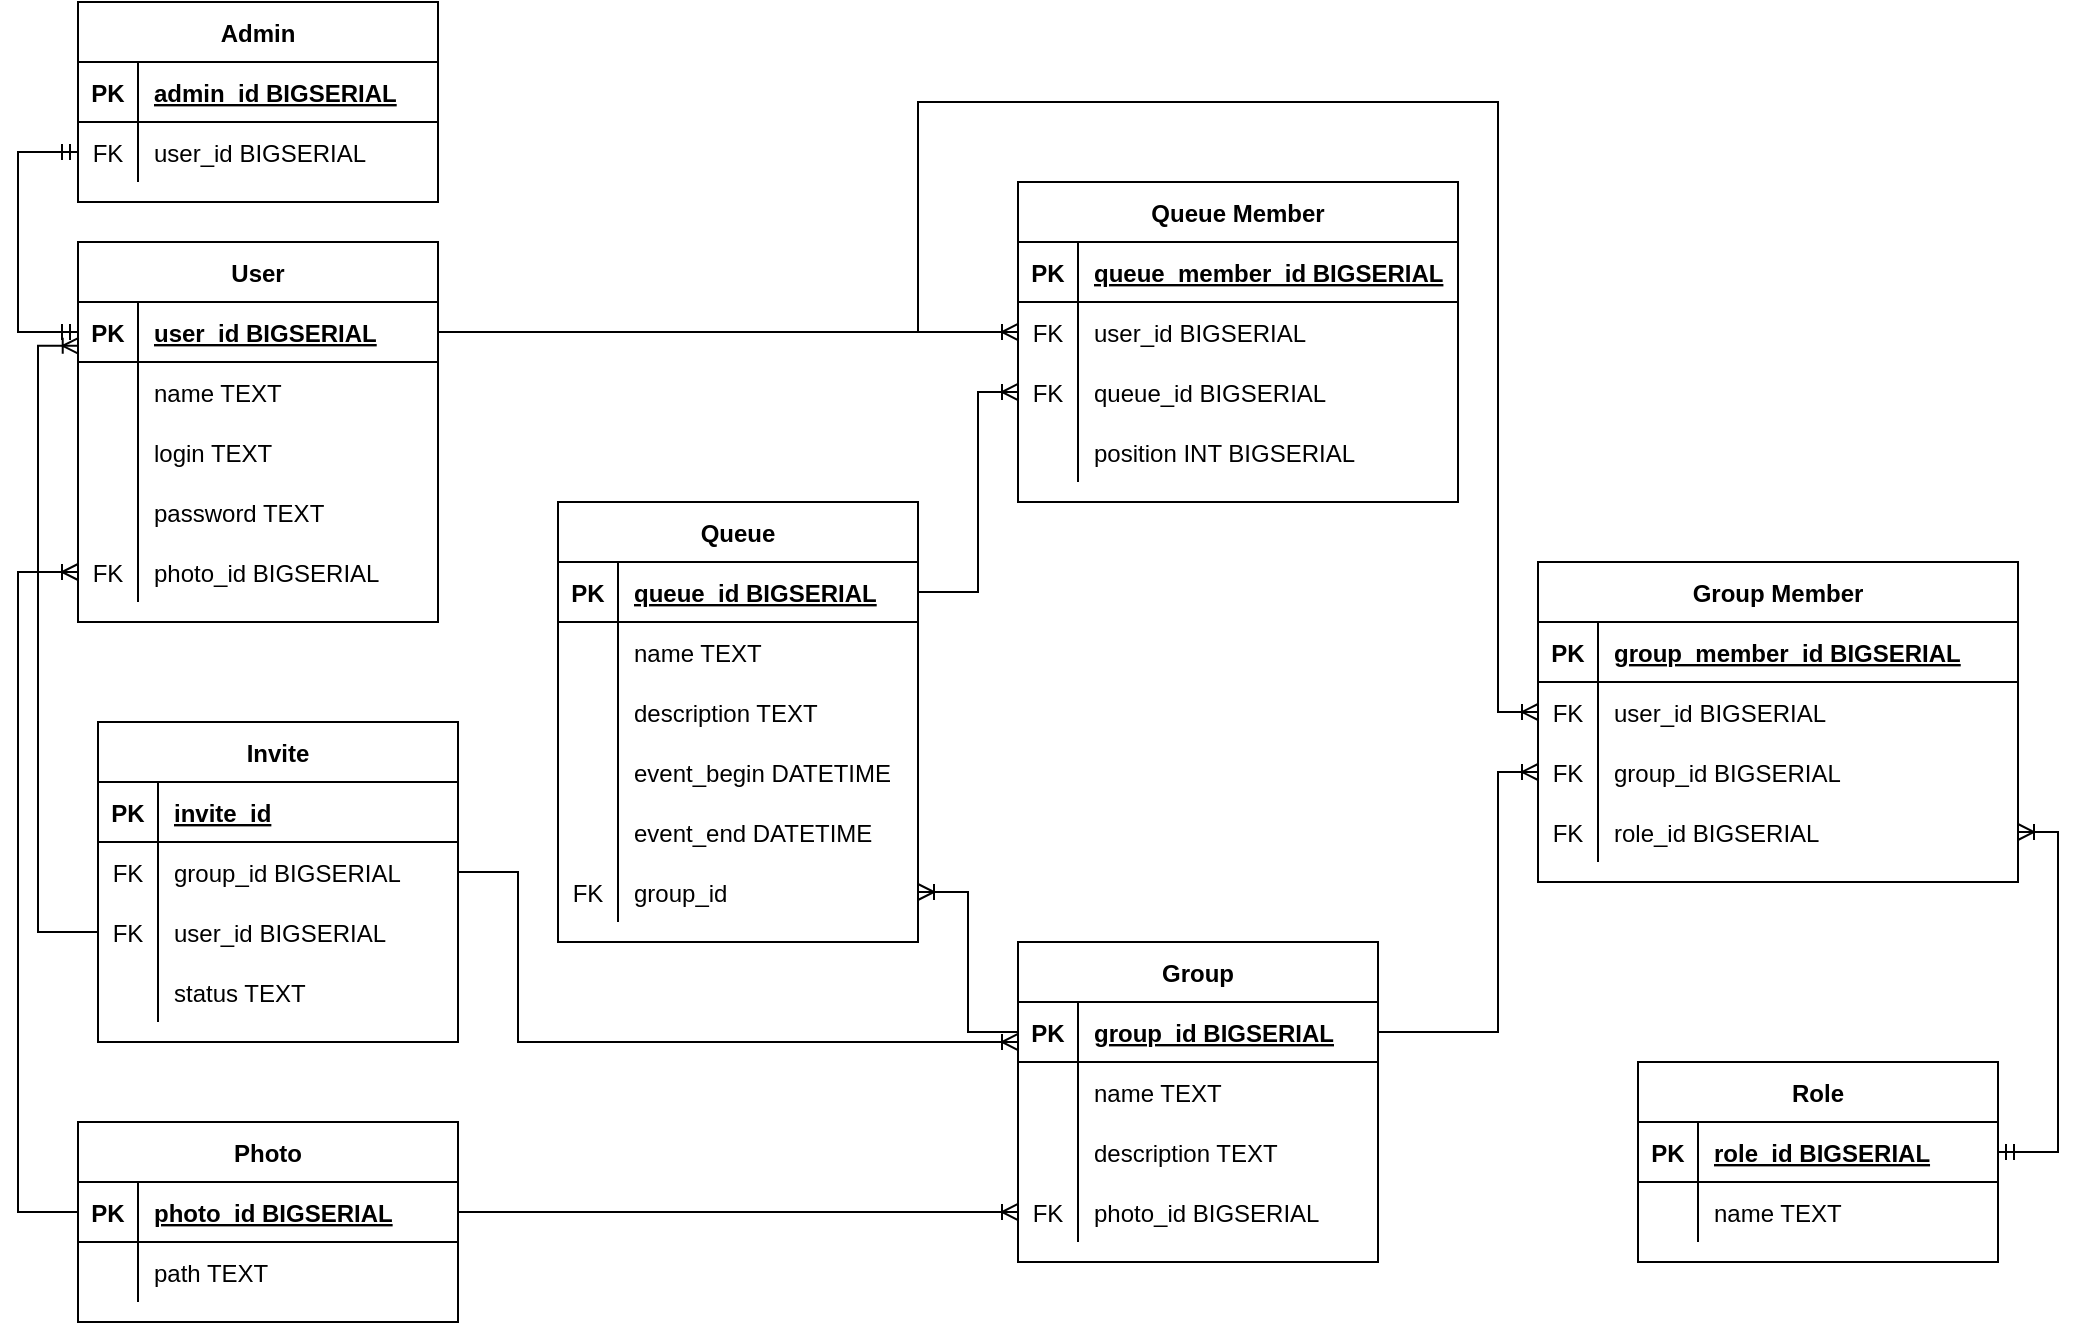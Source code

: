 <mxfile version="18.0.6" type="device" pages="4"><diagram id="_Fy1ilfzQPs_7e1yD-ap" name="Database"><mxGraphModel dx="1102" dy="1025" grid="1" gridSize="10" guides="1" tooltips="1" connect="1" arrows="1" fold="1" page="1" pageScale="1" pageWidth="1654" pageHeight="1169" math="0" shadow="0"><root><mxCell id="0"/><mxCell id="1" parent="0"/><mxCell id="5Bfkik4jc0F2T-erPj2O-1" value="User" style="shape=table;startSize=30;container=1;collapsible=1;childLayout=tableLayout;fixedRows=1;rowLines=0;fontStyle=1;align=center;resizeLast=1;" vertex="1" parent="1"><mxGeometry x="290" y="470" width="180" height="190" as="geometry"/></mxCell><mxCell id="5Bfkik4jc0F2T-erPj2O-2" value="" style="shape=tableRow;horizontal=0;startSize=0;swimlaneHead=0;swimlaneBody=0;fillColor=none;collapsible=0;dropTarget=0;points=[[0,0.5],[1,0.5]];portConstraint=eastwest;top=0;left=0;right=0;bottom=1;" vertex="1" parent="5Bfkik4jc0F2T-erPj2O-1"><mxGeometry y="30" width="180" height="30" as="geometry"/></mxCell><mxCell id="5Bfkik4jc0F2T-erPj2O-3" value="PK" style="shape=partialRectangle;connectable=0;fillColor=none;top=0;left=0;bottom=0;right=0;fontStyle=1;overflow=hidden;" vertex="1" parent="5Bfkik4jc0F2T-erPj2O-2"><mxGeometry width="30" height="30" as="geometry"><mxRectangle width="30" height="30" as="alternateBounds"/></mxGeometry></mxCell><mxCell id="5Bfkik4jc0F2T-erPj2O-4" value="user_id BIGSERIAL" style="shape=partialRectangle;connectable=0;fillColor=none;top=0;left=0;bottom=0;right=0;align=left;spacingLeft=6;fontStyle=5;overflow=hidden;" vertex="1" parent="5Bfkik4jc0F2T-erPj2O-2"><mxGeometry x="30" width="150" height="30" as="geometry"><mxRectangle width="150" height="30" as="alternateBounds"/></mxGeometry></mxCell><mxCell id="5Bfkik4jc0F2T-erPj2O-5" value="" style="shape=tableRow;horizontal=0;startSize=0;swimlaneHead=0;swimlaneBody=0;fillColor=none;collapsible=0;dropTarget=0;points=[[0,0.5],[1,0.5]];portConstraint=eastwest;top=0;left=0;right=0;bottom=0;" vertex="1" parent="5Bfkik4jc0F2T-erPj2O-1"><mxGeometry y="60" width="180" height="30" as="geometry"/></mxCell><mxCell id="5Bfkik4jc0F2T-erPj2O-6" value="" style="shape=partialRectangle;connectable=0;fillColor=none;top=0;left=0;bottom=0;right=0;editable=1;overflow=hidden;" vertex="1" parent="5Bfkik4jc0F2T-erPj2O-5"><mxGeometry width="30" height="30" as="geometry"><mxRectangle width="30" height="30" as="alternateBounds"/></mxGeometry></mxCell><mxCell id="5Bfkik4jc0F2T-erPj2O-7" value="name TEXT" style="shape=partialRectangle;connectable=0;fillColor=none;top=0;left=0;bottom=0;right=0;align=left;spacingLeft=6;overflow=hidden;" vertex="1" parent="5Bfkik4jc0F2T-erPj2O-5"><mxGeometry x="30" width="150" height="30" as="geometry"><mxRectangle width="150" height="30" as="alternateBounds"/></mxGeometry></mxCell><mxCell id="5Bfkik4jc0F2T-erPj2O-8" value="" style="shape=tableRow;horizontal=0;startSize=0;swimlaneHead=0;swimlaneBody=0;fillColor=none;collapsible=0;dropTarget=0;points=[[0,0.5],[1,0.5]];portConstraint=eastwest;top=0;left=0;right=0;bottom=0;" vertex="1" parent="5Bfkik4jc0F2T-erPj2O-1"><mxGeometry y="90" width="180" height="30" as="geometry"/></mxCell><mxCell id="5Bfkik4jc0F2T-erPj2O-9" value="" style="shape=partialRectangle;connectable=0;fillColor=none;top=0;left=0;bottom=0;right=0;editable=1;overflow=hidden;" vertex="1" parent="5Bfkik4jc0F2T-erPj2O-8"><mxGeometry width="30" height="30" as="geometry"><mxRectangle width="30" height="30" as="alternateBounds"/></mxGeometry></mxCell><mxCell id="5Bfkik4jc0F2T-erPj2O-10" value="login TEXT" style="shape=partialRectangle;connectable=0;fillColor=none;top=0;left=0;bottom=0;right=0;align=left;spacingLeft=6;overflow=hidden;" vertex="1" parent="5Bfkik4jc0F2T-erPj2O-8"><mxGeometry x="30" width="150" height="30" as="geometry"><mxRectangle width="150" height="30" as="alternateBounds"/></mxGeometry></mxCell><mxCell id="5Bfkik4jc0F2T-erPj2O-11" value="" style="shape=tableRow;horizontal=0;startSize=0;swimlaneHead=0;swimlaneBody=0;fillColor=none;collapsible=0;dropTarget=0;points=[[0,0.5],[1,0.5]];portConstraint=eastwest;top=0;left=0;right=0;bottom=0;" vertex="1" parent="5Bfkik4jc0F2T-erPj2O-1"><mxGeometry y="120" width="180" height="30" as="geometry"/></mxCell><mxCell id="5Bfkik4jc0F2T-erPj2O-12" value="" style="shape=partialRectangle;connectable=0;fillColor=none;top=0;left=0;bottom=0;right=0;editable=1;overflow=hidden;" vertex="1" parent="5Bfkik4jc0F2T-erPj2O-11"><mxGeometry width="30" height="30" as="geometry"><mxRectangle width="30" height="30" as="alternateBounds"/></mxGeometry></mxCell><mxCell id="5Bfkik4jc0F2T-erPj2O-13" value="password TEXT" style="shape=partialRectangle;connectable=0;fillColor=none;top=0;left=0;bottom=0;right=0;align=left;spacingLeft=6;overflow=hidden;" vertex="1" parent="5Bfkik4jc0F2T-erPj2O-11"><mxGeometry x="30" width="150" height="30" as="geometry"><mxRectangle width="150" height="30" as="alternateBounds"/></mxGeometry></mxCell><mxCell id="5Bfkik4jc0F2T-erPj2O-14" value="" style="shape=tableRow;horizontal=0;startSize=0;swimlaneHead=0;swimlaneBody=0;fillColor=none;collapsible=0;dropTarget=0;points=[[0,0.5],[1,0.5]];portConstraint=eastwest;top=0;left=0;right=0;bottom=0;" vertex="1" parent="5Bfkik4jc0F2T-erPj2O-1"><mxGeometry y="150" width="180" height="30" as="geometry"/></mxCell><mxCell id="5Bfkik4jc0F2T-erPj2O-15" value="FK" style="shape=partialRectangle;connectable=0;fillColor=none;top=0;left=0;bottom=0;right=0;editable=1;overflow=hidden;" vertex="1" parent="5Bfkik4jc0F2T-erPj2O-14"><mxGeometry width="30" height="30" as="geometry"><mxRectangle width="30" height="30" as="alternateBounds"/></mxGeometry></mxCell><mxCell id="5Bfkik4jc0F2T-erPj2O-16" value="photo_id BIGSERIAL" style="shape=partialRectangle;connectable=0;fillColor=none;top=0;left=0;bottom=0;right=0;align=left;spacingLeft=6;overflow=hidden;" vertex="1" parent="5Bfkik4jc0F2T-erPj2O-14"><mxGeometry x="30" width="150" height="30" as="geometry"><mxRectangle width="150" height="30" as="alternateBounds"/></mxGeometry></mxCell><mxCell id="5Bfkik4jc0F2T-erPj2O-17" value="Group" style="shape=table;startSize=30;container=1;collapsible=1;childLayout=tableLayout;fixedRows=1;rowLines=0;fontStyle=1;align=center;resizeLast=1;" vertex="1" parent="1"><mxGeometry x="760" y="820" width="180" height="160" as="geometry"/></mxCell><mxCell id="5Bfkik4jc0F2T-erPj2O-18" value="" style="shape=tableRow;horizontal=0;startSize=0;swimlaneHead=0;swimlaneBody=0;fillColor=none;collapsible=0;dropTarget=0;points=[[0,0.5],[1,0.5]];portConstraint=eastwest;top=0;left=0;right=0;bottom=1;" vertex="1" parent="5Bfkik4jc0F2T-erPj2O-17"><mxGeometry y="30" width="180" height="30" as="geometry"/></mxCell><mxCell id="5Bfkik4jc0F2T-erPj2O-19" value="PK" style="shape=partialRectangle;connectable=0;fillColor=none;top=0;left=0;bottom=0;right=0;fontStyle=1;overflow=hidden;" vertex="1" parent="5Bfkik4jc0F2T-erPj2O-18"><mxGeometry width="30" height="30" as="geometry"><mxRectangle width="30" height="30" as="alternateBounds"/></mxGeometry></mxCell><mxCell id="5Bfkik4jc0F2T-erPj2O-20" value="group_id BIGSERIAL" style="shape=partialRectangle;connectable=0;fillColor=none;top=0;left=0;bottom=0;right=0;align=left;spacingLeft=6;fontStyle=5;overflow=hidden;" vertex="1" parent="5Bfkik4jc0F2T-erPj2O-18"><mxGeometry x="30" width="150" height="30" as="geometry"><mxRectangle width="150" height="30" as="alternateBounds"/></mxGeometry></mxCell><mxCell id="5Bfkik4jc0F2T-erPj2O-21" value="" style="shape=tableRow;horizontal=0;startSize=0;swimlaneHead=0;swimlaneBody=0;fillColor=none;collapsible=0;dropTarget=0;points=[[0,0.5],[1,0.5]];portConstraint=eastwest;top=0;left=0;right=0;bottom=0;" vertex="1" parent="5Bfkik4jc0F2T-erPj2O-17"><mxGeometry y="60" width="180" height="30" as="geometry"/></mxCell><mxCell id="5Bfkik4jc0F2T-erPj2O-22" value="" style="shape=partialRectangle;connectable=0;fillColor=none;top=0;left=0;bottom=0;right=0;editable=1;overflow=hidden;" vertex="1" parent="5Bfkik4jc0F2T-erPj2O-21"><mxGeometry width="30" height="30" as="geometry"><mxRectangle width="30" height="30" as="alternateBounds"/></mxGeometry></mxCell><mxCell id="5Bfkik4jc0F2T-erPj2O-23" value="name TEXT" style="shape=partialRectangle;connectable=0;fillColor=none;top=0;left=0;bottom=0;right=0;align=left;spacingLeft=6;overflow=hidden;" vertex="1" parent="5Bfkik4jc0F2T-erPj2O-21"><mxGeometry x="30" width="150" height="30" as="geometry"><mxRectangle width="150" height="30" as="alternateBounds"/></mxGeometry></mxCell><mxCell id="5Bfkik4jc0F2T-erPj2O-24" value="" style="shape=tableRow;horizontal=0;startSize=0;swimlaneHead=0;swimlaneBody=0;fillColor=none;collapsible=0;dropTarget=0;points=[[0,0.5],[1,0.5]];portConstraint=eastwest;top=0;left=0;right=0;bottom=0;" vertex="1" parent="5Bfkik4jc0F2T-erPj2O-17"><mxGeometry y="90" width="180" height="30" as="geometry"/></mxCell><mxCell id="5Bfkik4jc0F2T-erPj2O-25" value="" style="shape=partialRectangle;connectable=0;fillColor=none;top=0;left=0;bottom=0;right=0;editable=1;overflow=hidden;" vertex="1" parent="5Bfkik4jc0F2T-erPj2O-24"><mxGeometry width="30" height="30" as="geometry"><mxRectangle width="30" height="30" as="alternateBounds"/></mxGeometry></mxCell><mxCell id="5Bfkik4jc0F2T-erPj2O-26" value="description TEXT" style="shape=partialRectangle;connectable=0;fillColor=none;top=0;left=0;bottom=0;right=0;align=left;spacingLeft=6;overflow=hidden;" vertex="1" parent="5Bfkik4jc0F2T-erPj2O-24"><mxGeometry x="30" width="150" height="30" as="geometry"><mxRectangle width="150" height="30" as="alternateBounds"/></mxGeometry></mxCell><mxCell id="5Bfkik4jc0F2T-erPj2O-27" value="" style="shape=tableRow;horizontal=0;startSize=0;swimlaneHead=0;swimlaneBody=0;fillColor=none;collapsible=0;dropTarget=0;points=[[0,0.5],[1,0.5]];portConstraint=eastwest;top=0;left=0;right=0;bottom=0;" vertex="1" parent="5Bfkik4jc0F2T-erPj2O-17"><mxGeometry y="120" width="180" height="30" as="geometry"/></mxCell><mxCell id="5Bfkik4jc0F2T-erPj2O-28" value="FK" style="shape=partialRectangle;connectable=0;fillColor=none;top=0;left=0;bottom=0;right=0;editable=1;overflow=hidden;" vertex="1" parent="5Bfkik4jc0F2T-erPj2O-27"><mxGeometry width="30" height="30" as="geometry"><mxRectangle width="30" height="30" as="alternateBounds"/></mxGeometry></mxCell><mxCell id="5Bfkik4jc0F2T-erPj2O-29" value="photo_id BIGSERIAL" style="shape=partialRectangle;connectable=0;fillColor=none;top=0;left=0;bottom=0;right=0;align=left;spacingLeft=6;overflow=hidden;" vertex="1" parent="5Bfkik4jc0F2T-erPj2O-27"><mxGeometry x="30" width="150" height="30" as="geometry"><mxRectangle width="150" height="30" as="alternateBounds"/></mxGeometry></mxCell><mxCell id="5Bfkik4jc0F2T-erPj2O-30" value="Group Member" style="shape=table;startSize=30;container=1;collapsible=1;childLayout=tableLayout;fixedRows=1;rowLines=0;fontStyle=1;align=center;resizeLast=1;" vertex="1" parent="1"><mxGeometry x="1020" y="630" width="240" height="160" as="geometry"/></mxCell><mxCell id="5Bfkik4jc0F2T-erPj2O-31" value="" style="shape=tableRow;horizontal=0;startSize=0;swimlaneHead=0;swimlaneBody=0;fillColor=none;collapsible=0;dropTarget=0;points=[[0,0.5],[1,0.5]];portConstraint=eastwest;top=0;left=0;right=0;bottom=1;" vertex="1" parent="5Bfkik4jc0F2T-erPj2O-30"><mxGeometry y="30" width="240" height="30" as="geometry"/></mxCell><mxCell id="5Bfkik4jc0F2T-erPj2O-32" value="PK" style="shape=partialRectangle;connectable=0;fillColor=none;top=0;left=0;bottom=0;right=0;fontStyle=1;overflow=hidden;" vertex="1" parent="5Bfkik4jc0F2T-erPj2O-31"><mxGeometry width="30" height="30" as="geometry"><mxRectangle width="30" height="30" as="alternateBounds"/></mxGeometry></mxCell><mxCell id="5Bfkik4jc0F2T-erPj2O-33" value="group_member_id BIGSERIAL" style="shape=partialRectangle;connectable=0;fillColor=none;top=0;left=0;bottom=0;right=0;align=left;spacingLeft=6;fontStyle=5;overflow=hidden;" vertex="1" parent="5Bfkik4jc0F2T-erPj2O-31"><mxGeometry x="30" width="210" height="30" as="geometry"><mxRectangle width="210" height="30" as="alternateBounds"/></mxGeometry></mxCell><mxCell id="5Bfkik4jc0F2T-erPj2O-34" value="" style="shape=tableRow;horizontal=0;startSize=0;swimlaneHead=0;swimlaneBody=0;fillColor=none;collapsible=0;dropTarget=0;points=[[0,0.5],[1,0.5]];portConstraint=eastwest;top=0;left=0;right=0;bottom=0;" vertex="1" parent="5Bfkik4jc0F2T-erPj2O-30"><mxGeometry y="60" width="240" height="30" as="geometry"/></mxCell><mxCell id="5Bfkik4jc0F2T-erPj2O-35" value="FK" style="shape=partialRectangle;connectable=0;fillColor=none;top=0;left=0;bottom=0;right=0;editable=1;overflow=hidden;" vertex="1" parent="5Bfkik4jc0F2T-erPj2O-34"><mxGeometry width="30" height="30" as="geometry"><mxRectangle width="30" height="30" as="alternateBounds"/></mxGeometry></mxCell><mxCell id="5Bfkik4jc0F2T-erPj2O-36" value="user_id BIGSERIAL" style="shape=partialRectangle;connectable=0;fillColor=none;top=0;left=0;bottom=0;right=0;align=left;spacingLeft=6;overflow=hidden;" vertex="1" parent="5Bfkik4jc0F2T-erPj2O-34"><mxGeometry x="30" width="210" height="30" as="geometry"><mxRectangle width="210" height="30" as="alternateBounds"/></mxGeometry></mxCell><mxCell id="5Bfkik4jc0F2T-erPj2O-37" value="" style="shape=tableRow;horizontal=0;startSize=0;swimlaneHead=0;swimlaneBody=0;fillColor=none;collapsible=0;dropTarget=0;points=[[0,0.5],[1,0.5]];portConstraint=eastwest;top=0;left=0;right=0;bottom=0;" vertex="1" parent="5Bfkik4jc0F2T-erPj2O-30"><mxGeometry y="90" width="240" height="30" as="geometry"/></mxCell><mxCell id="5Bfkik4jc0F2T-erPj2O-38" value="FK" style="shape=partialRectangle;connectable=0;fillColor=none;top=0;left=0;bottom=0;right=0;editable=1;overflow=hidden;" vertex="1" parent="5Bfkik4jc0F2T-erPj2O-37"><mxGeometry width="30" height="30" as="geometry"><mxRectangle width="30" height="30" as="alternateBounds"/></mxGeometry></mxCell><mxCell id="5Bfkik4jc0F2T-erPj2O-39" value="group_id BIGSERIAL" style="shape=partialRectangle;connectable=0;fillColor=none;top=0;left=0;bottom=0;right=0;align=left;spacingLeft=6;overflow=hidden;" vertex="1" parent="5Bfkik4jc0F2T-erPj2O-37"><mxGeometry x="30" width="210" height="30" as="geometry"><mxRectangle width="210" height="30" as="alternateBounds"/></mxGeometry></mxCell><mxCell id="5Bfkik4jc0F2T-erPj2O-40" value="" style="shape=tableRow;horizontal=0;startSize=0;swimlaneHead=0;swimlaneBody=0;fillColor=none;collapsible=0;dropTarget=0;points=[[0,0.5],[1,0.5]];portConstraint=eastwest;top=0;left=0;right=0;bottom=0;" vertex="1" parent="5Bfkik4jc0F2T-erPj2O-30"><mxGeometry y="120" width="240" height="30" as="geometry"/></mxCell><mxCell id="5Bfkik4jc0F2T-erPj2O-41" value="FK" style="shape=partialRectangle;connectable=0;fillColor=none;top=0;left=0;bottom=0;right=0;editable=1;overflow=hidden;" vertex="1" parent="5Bfkik4jc0F2T-erPj2O-40"><mxGeometry width="30" height="30" as="geometry"><mxRectangle width="30" height="30" as="alternateBounds"/></mxGeometry></mxCell><mxCell id="5Bfkik4jc0F2T-erPj2O-42" value="role_id BIGSERIAL" style="shape=partialRectangle;connectable=0;fillColor=none;top=0;left=0;bottom=0;right=0;align=left;spacingLeft=6;overflow=hidden;" vertex="1" parent="5Bfkik4jc0F2T-erPj2O-40"><mxGeometry x="30" width="210" height="30" as="geometry"><mxRectangle width="210" height="30" as="alternateBounds"/></mxGeometry></mxCell><mxCell id="5Bfkik4jc0F2T-erPj2O-43" value="Queue" style="shape=table;startSize=30;container=1;collapsible=1;childLayout=tableLayout;fixedRows=1;rowLines=0;fontStyle=1;align=center;resizeLast=1;" vertex="1" parent="1"><mxGeometry x="530" y="600" width="180" height="220" as="geometry"/></mxCell><mxCell id="5Bfkik4jc0F2T-erPj2O-44" value="" style="shape=tableRow;horizontal=0;startSize=0;swimlaneHead=0;swimlaneBody=0;fillColor=none;collapsible=0;dropTarget=0;points=[[0,0.5],[1,0.5]];portConstraint=eastwest;top=0;left=0;right=0;bottom=1;" vertex="1" parent="5Bfkik4jc0F2T-erPj2O-43"><mxGeometry y="30" width="180" height="30" as="geometry"/></mxCell><mxCell id="5Bfkik4jc0F2T-erPj2O-45" value="PK" style="shape=partialRectangle;connectable=0;fillColor=none;top=0;left=0;bottom=0;right=0;fontStyle=1;overflow=hidden;" vertex="1" parent="5Bfkik4jc0F2T-erPj2O-44"><mxGeometry width="30" height="30" as="geometry"><mxRectangle width="30" height="30" as="alternateBounds"/></mxGeometry></mxCell><mxCell id="5Bfkik4jc0F2T-erPj2O-46" value="queue_id BIGSERIAL" style="shape=partialRectangle;connectable=0;fillColor=none;top=0;left=0;bottom=0;right=0;align=left;spacingLeft=6;fontStyle=5;overflow=hidden;" vertex="1" parent="5Bfkik4jc0F2T-erPj2O-44"><mxGeometry x="30" width="150" height="30" as="geometry"><mxRectangle width="150" height="30" as="alternateBounds"/></mxGeometry></mxCell><mxCell id="5Bfkik4jc0F2T-erPj2O-47" value="" style="shape=tableRow;horizontal=0;startSize=0;swimlaneHead=0;swimlaneBody=0;fillColor=none;collapsible=0;dropTarget=0;points=[[0,0.5],[1,0.5]];portConstraint=eastwest;top=0;left=0;right=0;bottom=0;" vertex="1" parent="5Bfkik4jc0F2T-erPj2O-43"><mxGeometry y="60" width="180" height="30" as="geometry"/></mxCell><mxCell id="5Bfkik4jc0F2T-erPj2O-48" value="" style="shape=partialRectangle;connectable=0;fillColor=none;top=0;left=0;bottom=0;right=0;editable=1;overflow=hidden;" vertex="1" parent="5Bfkik4jc0F2T-erPj2O-47"><mxGeometry width="30" height="30" as="geometry"><mxRectangle width="30" height="30" as="alternateBounds"/></mxGeometry></mxCell><mxCell id="5Bfkik4jc0F2T-erPj2O-49" value="name TEXT" style="shape=partialRectangle;connectable=0;fillColor=none;top=0;left=0;bottom=0;right=0;align=left;spacingLeft=6;overflow=hidden;" vertex="1" parent="5Bfkik4jc0F2T-erPj2O-47"><mxGeometry x="30" width="150" height="30" as="geometry"><mxRectangle width="150" height="30" as="alternateBounds"/></mxGeometry></mxCell><mxCell id="5Bfkik4jc0F2T-erPj2O-50" value="" style="shape=tableRow;horizontal=0;startSize=0;swimlaneHead=0;swimlaneBody=0;fillColor=none;collapsible=0;dropTarget=0;points=[[0,0.5],[1,0.5]];portConstraint=eastwest;top=0;left=0;right=0;bottom=0;" vertex="1" parent="5Bfkik4jc0F2T-erPj2O-43"><mxGeometry y="90" width="180" height="30" as="geometry"/></mxCell><mxCell id="5Bfkik4jc0F2T-erPj2O-51" value="" style="shape=partialRectangle;connectable=0;fillColor=none;top=0;left=0;bottom=0;right=0;editable=1;overflow=hidden;" vertex="1" parent="5Bfkik4jc0F2T-erPj2O-50"><mxGeometry width="30" height="30" as="geometry"><mxRectangle width="30" height="30" as="alternateBounds"/></mxGeometry></mxCell><mxCell id="5Bfkik4jc0F2T-erPj2O-52" value="description TEXT" style="shape=partialRectangle;connectable=0;fillColor=none;top=0;left=0;bottom=0;right=0;align=left;spacingLeft=6;overflow=hidden;" vertex="1" parent="5Bfkik4jc0F2T-erPj2O-50"><mxGeometry x="30" width="150" height="30" as="geometry"><mxRectangle width="150" height="30" as="alternateBounds"/></mxGeometry></mxCell><mxCell id="5Bfkik4jc0F2T-erPj2O-53" value="" style="shape=tableRow;horizontal=0;startSize=0;swimlaneHead=0;swimlaneBody=0;fillColor=none;collapsible=0;dropTarget=0;points=[[0,0.5],[1,0.5]];portConstraint=eastwest;top=0;left=0;right=0;bottom=0;" vertex="1" parent="5Bfkik4jc0F2T-erPj2O-43"><mxGeometry y="120" width="180" height="30" as="geometry"/></mxCell><mxCell id="5Bfkik4jc0F2T-erPj2O-54" value="" style="shape=partialRectangle;connectable=0;fillColor=none;top=0;left=0;bottom=0;right=0;editable=1;overflow=hidden;" vertex="1" parent="5Bfkik4jc0F2T-erPj2O-53"><mxGeometry width="30" height="30" as="geometry"><mxRectangle width="30" height="30" as="alternateBounds"/></mxGeometry></mxCell><mxCell id="5Bfkik4jc0F2T-erPj2O-55" value="event_begin DATETIME" style="shape=partialRectangle;connectable=0;fillColor=none;top=0;left=0;bottom=0;right=0;align=left;spacingLeft=6;overflow=hidden;" vertex="1" parent="5Bfkik4jc0F2T-erPj2O-53"><mxGeometry x="30" width="150" height="30" as="geometry"><mxRectangle width="150" height="30" as="alternateBounds"/></mxGeometry></mxCell><mxCell id="5Bfkik4jc0F2T-erPj2O-56" value="" style="shape=tableRow;horizontal=0;startSize=0;swimlaneHead=0;swimlaneBody=0;fillColor=none;collapsible=0;dropTarget=0;points=[[0,0.5],[1,0.5]];portConstraint=eastwest;top=0;left=0;right=0;bottom=0;" vertex="1" parent="5Bfkik4jc0F2T-erPj2O-43"><mxGeometry y="150" width="180" height="30" as="geometry"/></mxCell><mxCell id="5Bfkik4jc0F2T-erPj2O-57" value="" style="shape=partialRectangle;connectable=0;fillColor=none;top=0;left=0;bottom=0;right=0;editable=1;overflow=hidden;" vertex="1" parent="5Bfkik4jc0F2T-erPj2O-56"><mxGeometry width="30" height="30" as="geometry"><mxRectangle width="30" height="30" as="alternateBounds"/></mxGeometry></mxCell><mxCell id="5Bfkik4jc0F2T-erPj2O-58" value="event_end DATETIME" style="shape=partialRectangle;connectable=0;fillColor=none;top=0;left=0;bottom=0;right=0;align=left;spacingLeft=6;overflow=hidden;" vertex="1" parent="5Bfkik4jc0F2T-erPj2O-56"><mxGeometry x="30" width="150" height="30" as="geometry"><mxRectangle width="150" height="30" as="alternateBounds"/></mxGeometry></mxCell><mxCell id="5Bfkik4jc0F2T-erPj2O-59" value="" style="shape=tableRow;horizontal=0;startSize=0;swimlaneHead=0;swimlaneBody=0;fillColor=none;collapsible=0;dropTarget=0;points=[[0,0.5],[1,0.5]];portConstraint=eastwest;top=0;left=0;right=0;bottom=0;" vertex="1" parent="5Bfkik4jc0F2T-erPj2O-43"><mxGeometry y="180" width="180" height="30" as="geometry"/></mxCell><mxCell id="5Bfkik4jc0F2T-erPj2O-60" value="FK" style="shape=partialRectangle;connectable=0;fillColor=none;top=0;left=0;bottom=0;right=0;editable=1;overflow=hidden;" vertex="1" parent="5Bfkik4jc0F2T-erPj2O-59"><mxGeometry width="30" height="30" as="geometry"><mxRectangle width="30" height="30" as="alternateBounds"/></mxGeometry></mxCell><mxCell id="5Bfkik4jc0F2T-erPj2O-61" value="group_id" style="shape=partialRectangle;connectable=0;fillColor=none;top=0;left=0;bottom=0;right=0;align=left;spacingLeft=6;overflow=hidden;" vertex="1" parent="5Bfkik4jc0F2T-erPj2O-59"><mxGeometry x="30" width="150" height="30" as="geometry"><mxRectangle width="150" height="30" as="alternateBounds"/></mxGeometry></mxCell><mxCell id="5Bfkik4jc0F2T-erPj2O-62" value="Queue Member" style="shape=table;startSize=30;container=1;collapsible=1;childLayout=tableLayout;fixedRows=1;rowLines=0;fontStyle=1;align=center;resizeLast=1;" vertex="1" parent="1"><mxGeometry x="760" y="440" width="220" height="160" as="geometry"/></mxCell><mxCell id="5Bfkik4jc0F2T-erPj2O-63" value="" style="shape=tableRow;horizontal=0;startSize=0;swimlaneHead=0;swimlaneBody=0;fillColor=none;collapsible=0;dropTarget=0;points=[[0,0.5],[1,0.5]];portConstraint=eastwest;top=0;left=0;right=0;bottom=1;" vertex="1" parent="5Bfkik4jc0F2T-erPj2O-62"><mxGeometry y="30" width="220" height="30" as="geometry"/></mxCell><mxCell id="5Bfkik4jc0F2T-erPj2O-64" value="PK" style="shape=partialRectangle;connectable=0;fillColor=none;top=0;left=0;bottom=0;right=0;fontStyle=1;overflow=hidden;" vertex="1" parent="5Bfkik4jc0F2T-erPj2O-63"><mxGeometry width="30" height="30" as="geometry"><mxRectangle width="30" height="30" as="alternateBounds"/></mxGeometry></mxCell><mxCell id="5Bfkik4jc0F2T-erPj2O-65" value="queue_member_id BIGSERIAL" style="shape=partialRectangle;connectable=0;fillColor=none;top=0;left=0;bottom=0;right=0;align=left;spacingLeft=6;fontStyle=5;overflow=hidden;" vertex="1" parent="5Bfkik4jc0F2T-erPj2O-63"><mxGeometry x="30" width="190" height="30" as="geometry"><mxRectangle width="190" height="30" as="alternateBounds"/></mxGeometry></mxCell><mxCell id="5Bfkik4jc0F2T-erPj2O-66" value="" style="shape=tableRow;horizontal=0;startSize=0;swimlaneHead=0;swimlaneBody=0;fillColor=none;collapsible=0;dropTarget=0;points=[[0,0.5],[1,0.5]];portConstraint=eastwest;top=0;left=0;right=0;bottom=0;" vertex="1" parent="5Bfkik4jc0F2T-erPj2O-62"><mxGeometry y="60" width="220" height="30" as="geometry"/></mxCell><mxCell id="5Bfkik4jc0F2T-erPj2O-67" value="FK" style="shape=partialRectangle;connectable=0;fillColor=none;top=0;left=0;bottom=0;right=0;editable=1;overflow=hidden;" vertex="1" parent="5Bfkik4jc0F2T-erPj2O-66"><mxGeometry width="30" height="30" as="geometry"><mxRectangle width="30" height="30" as="alternateBounds"/></mxGeometry></mxCell><mxCell id="5Bfkik4jc0F2T-erPj2O-68" value="user_id BIGSERIAL" style="shape=partialRectangle;connectable=0;fillColor=none;top=0;left=0;bottom=0;right=0;align=left;spacingLeft=6;overflow=hidden;" vertex="1" parent="5Bfkik4jc0F2T-erPj2O-66"><mxGeometry x="30" width="190" height="30" as="geometry"><mxRectangle width="190" height="30" as="alternateBounds"/></mxGeometry></mxCell><mxCell id="5Bfkik4jc0F2T-erPj2O-69" value="" style="shape=tableRow;horizontal=0;startSize=0;swimlaneHead=0;swimlaneBody=0;fillColor=none;collapsible=0;dropTarget=0;points=[[0,0.5],[1,0.5]];portConstraint=eastwest;top=0;left=0;right=0;bottom=0;" vertex="1" parent="5Bfkik4jc0F2T-erPj2O-62"><mxGeometry y="90" width="220" height="30" as="geometry"/></mxCell><mxCell id="5Bfkik4jc0F2T-erPj2O-70" value="FK" style="shape=partialRectangle;connectable=0;fillColor=none;top=0;left=0;bottom=0;right=0;editable=1;overflow=hidden;" vertex="1" parent="5Bfkik4jc0F2T-erPj2O-69"><mxGeometry width="30" height="30" as="geometry"><mxRectangle width="30" height="30" as="alternateBounds"/></mxGeometry></mxCell><mxCell id="5Bfkik4jc0F2T-erPj2O-71" value="queue_id BIGSERIAL" style="shape=partialRectangle;connectable=0;fillColor=none;top=0;left=0;bottom=0;right=0;align=left;spacingLeft=6;overflow=hidden;" vertex="1" parent="5Bfkik4jc0F2T-erPj2O-69"><mxGeometry x="30" width="190" height="30" as="geometry"><mxRectangle width="190" height="30" as="alternateBounds"/></mxGeometry></mxCell><mxCell id="5Bfkik4jc0F2T-erPj2O-72" value="" style="shape=tableRow;horizontal=0;startSize=0;swimlaneHead=0;swimlaneBody=0;fillColor=none;collapsible=0;dropTarget=0;points=[[0,0.5],[1,0.5]];portConstraint=eastwest;top=0;left=0;right=0;bottom=0;" vertex="1" parent="5Bfkik4jc0F2T-erPj2O-62"><mxGeometry y="120" width="220" height="30" as="geometry"/></mxCell><mxCell id="5Bfkik4jc0F2T-erPj2O-73" value="" style="shape=partialRectangle;connectable=0;fillColor=none;top=0;left=0;bottom=0;right=0;editable=1;overflow=hidden;" vertex="1" parent="5Bfkik4jc0F2T-erPj2O-72"><mxGeometry width="30" height="30" as="geometry"><mxRectangle width="30" height="30" as="alternateBounds"/></mxGeometry></mxCell><mxCell id="5Bfkik4jc0F2T-erPj2O-74" value="position INT BIGSERIAL" style="shape=partialRectangle;connectable=0;fillColor=none;top=0;left=0;bottom=0;right=0;align=left;spacingLeft=6;overflow=hidden;" vertex="1" parent="5Bfkik4jc0F2T-erPj2O-72"><mxGeometry x="30" width="190" height="30" as="geometry"><mxRectangle width="190" height="30" as="alternateBounds"/></mxGeometry></mxCell><mxCell id="5Bfkik4jc0F2T-erPj2O-75" value="Photo" style="shape=table;startSize=30;container=1;collapsible=1;childLayout=tableLayout;fixedRows=1;rowLines=0;fontStyle=1;align=center;resizeLast=1;" vertex="1" parent="1"><mxGeometry x="290" y="910" width="190" height="100" as="geometry"/></mxCell><mxCell id="5Bfkik4jc0F2T-erPj2O-76" value="" style="shape=tableRow;horizontal=0;startSize=0;swimlaneHead=0;swimlaneBody=0;fillColor=none;collapsible=0;dropTarget=0;points=[[0,0.5],[1,0.5]];portConstraint=eastwest;top=0;left=0;right=0;bottom=1;" vertex="1" parent="5Bfkik4jc0F2T-erPj2O-75"><mxGeometry y="30" width="190" height="30" as="geometry"/></mxCell><mxCell id="5Bfkik4jc0F2T-erPj2O-77" value="PK" style="shape=partialRectangle;connectable=0;fillColor=none;top=0;left=0;bottom=0;right=0;fontStyle=1;overflow=hidden;" vertex="1" parent="5Bfkik4jc0F2T-erPj2O-76"><mxGeometry width="30" height="30" as="geometry"><mxRectangle width="30" height="30" as="alternateBounds"/></mxGeometry></mxCell><mxCell id="5Bfkik4jc0F2T-erPj2O-78" value="photo_id BIGSERIAL" style="shape=partialRectangle;connectable=0;fillColor=none;top=0;left=0;bottom=0;right=0;align=left;spacingLeft=6;fontStyle=5;overflow=hidden;" vertex="1" parent="5Bfkik4jc0F2T-erPj2O-76"><mxGeometry x="30" width="160" height="30" as="geometry"><mxRectangle width="160" height="30" as="alternateBounds"/></mxGeometry></mxCell><mxCell id="5Bfkik4jc0F2T-erPj2O-79" value="" style="shape=tableRow;horizontal=0;startSize=0;swimlaneHead=0;swimlaneBody=0;fillColor=none;collapsible=0;dropTarget=0;points=[[0,0.5],[1,0.5]];portConstraint=eastwest;top=0;left=0;right=0;bottom=0;" vertex="1" parent="5Bfkik4jc0F2T-erPj2O-75"><mxGeometry y="60" width="190" height="30" as="geometry"/></mxCell><mxCell id="5Bfkik4jc0F2T-erPj2O-80" value="" style="shape=partialRectangle;connectable=0;fillColor=none;top=0;left=0;bottom=0;right=0;editable=1;overflow=hidden;" vertex="1" parent="5Bfkik4jc0F2T-erPj2O-79"><mxGeometry width="30" height="30" as="geometry"><mxRectangle width="30" height="30" as="alternateBounds"/></mxGeometry></mxCell><mxCell id="5Bfkik4jc0F2T-erPj2O-81" value="path TEXT" style="shape=partialRectangle;connectable=0;fillColor=none;top=0;left=0;bottom=0;right=0;align=left;spacingLeft=6;overflow=hidden;" vertex="1" parent="5Bfkik4jc0F2T-erPj2O-79"><mxGeometry x="30" width="160" height="30" as="geometry"><mxRectangle width="160" height="30" as="alternateBounds"/></mxGeometry></mxCell><mxCell id="5Bfkik4jc0F2T-erPj2O-82" value="" style="edgeStyle=orthogonalEdgeStyle;fontSize=12;html=1;endArrow=ERoneToMany;startArrow=none;rounded=0;exitX=0;exitY=0.5;exitDx=0;exitDy=0;entryX=0;entryY=0.5;entryDx=0;entryDy=0;startFill=0;endFill=0;" edge="1" parent="1" source="5Bfkik4jc0F2T-erPj2O-76" target="5Bfkik4jc0F2T-erPj2O-14"><mxGeometry width="100" height="100" relative="1" as="geometry"><mxPoint x="680" y="580" as="sourcePoint"/><mxPoint x="80" y="870" as="targetPoint"/><Array as="points"><mxPoint x="260" y="955"/><mxPoint x="260" y="635"/></Array></mxGeometry></mxCell><mxCell id="5Bfkik4jc0F2T-erPj2O-83" value="" style="edgeStyle=orthogonalEdgeStyle;fontSize=12;html=1;endArrow=none;startArrow=ERoneToMany;rounded=0;entryX=1;entryY=0.5;entryDx=0;entryDy=0;exitX=0;exitY=0.5;exitDx=0;exitDy=0;startFill=0;endFill=0;" edge="1" parent="1" source="5Bfkik4jc0F2T-erPj2O-27" target="5Bfkik4jc0F2T-erPj2O-76"><mxGeometry width="100" height="100" relative="1" as="geometry"><mxPoint x="-140" y="700" as="sourcePoint"/><mxPoint x="-150" y="1000" as="targetPoint"/><Array as="points"><mxPoint x="600" y="955"/><mxPoint x="600" y="955"/></Array></mxGeometry></mxCell><mxCell id="5Bfkik4jc0F2T-erPj2O-84" value="" style="edgeStyle=orthogonalEdgeStyle;fontSize=12;html=1;endArrow=ERoneToMany;rounded=0;entryX=1;entryY=0.5;entryDx=0;entryDy=0;exitX=0;exitY=0.5;exitDx=0;exitDy=0;" edge="1" parent="1" source="5Bfkik4jc0F2T-erPj2O-18" target="5Bfkik4jc0F2T-erPj2O-59"><mxGeometry width="100" height="100" relative="1" as="geometry"><mxPoint x="980" y="690" as="sourcePoint"/><mxPoint x="960" y="450" as="targetPoint"/></mxGeometry></mxCell><mxCell id="5Bfkik4jc0F2T-erPj2O-85" value="" style="edgeStyle=orthogonalEdgeStyle;fontSize=12;html=1;endArrow=ERoneToMany;rounded=0;entryX=0;entryY=0.5;entryDx=0;entryDy=0;exitX=1;exitY=0.5;exitDx=0;exitDy=0;" edge="1" parent="1" source="5Bfkik4jc0F2T-erPj2O-44" target="5Bfkik4jc0F2T-erPj2O-69"><mxGeometry width="100" height="100" relative="1" as="geometry"><mxPoint x="1180" y="320" as="sourcePoint"/><mxPoint x="990" y="290" as="targetPoint"/><Array as="points"><mxPoint x="740" y="645"/><mxPoint x="740" y="545"/></Array></mxGeometry></mxCell><mxCell id="5Bfkik4jc0F2T-erPj2O-86" value="" style="edgeStyle=orthogonalEdgeStyle;fontSize=12;html=1;endArrow=ERoneToMany;rounded=0;entryX=0;entryY=0.5;entryDx=0;entryDy=0;exitX=1;exitY=0.5;exitDx=0;exitDy=0;" edge="1" parent="1" source="5Bfkik4jc0F2T-erPj2O-2" target="5Bfkik4jc0F2T-erPj2O-34"><mxGeometry width="100" height="100" relative="1" as="geometry"><mxPoint x="140" y="630" as="sourcePoint"/><mxPoint x="690" y="370" as="targetPoint"/><Array as="points"><mxPoint x="710" y="515"/><mxPoint x="710" y="400"/><mxPoint x="1000" y="400"/><mxPoint x="1000" y="705"/></Array></mxGeometry></mxCell><mxCell id="5Bfkik4jc0F2T-erPj2O-87" value="" style="edgeStyle=orthogonalEdgeStyle;fontSize=12;html=1;endArrow=ERoneToMany;rounded=0;entryX=0;entryY=0.5;entryDx=0;entryDy=0;exitX=1;exitY=0.5;exitDx=0;exitDy=0;" edge="1" parent="1" source="5Bfkik4jc0F2T-erPj2O-2" target="5Bfkik4jc0F2T-erPj2O-66"><mxGeometry width="100" height="100" relative="1" as="geometry"><mxPoint x="410" y="160" as="sourcePoint"/><mxPoint x="630" y="490" as="targetPoint"/><Array as="points"><mxPoint x="470" y="515"/></Array></mxGeometry></mxCell><mxCell id="5Bfkik4jc0F2T-erPj2O-88" value="Role" style="shape=table;startSize=30;container=1;collapsible=1;childLayout=tableLayout;fixedRows=1;rowLines=0;fontStyle=1;align=center;resizeLast=1;" vertex="1" parent="1"><mxGeometry x="1070" y="880" width="180" height="100" as="geometry"/></mxCell><mxCell id="5Bfkik4jc0F2T-erPj2O-89" value="" style="shape=tableRow;horizontal=0;startSize=0;swimlaneHead=0;swimlaneBody=0;fillColor=none;collapsible=0;dropTarget=0;points=[[0,0.5],[1,0.5]];portConstraint=eastwest;top=0;left=0;right=0;bottom=1;" vertex="1" parent="5Bfkik4jc0F2T-erPj2O-88"><mxGeometry y="30" width="180" height="30" as="geometry"/></mxCell><mxCell id="5Bfkik4jc0F2T-erPj2O-90" value="PK" style="shape=partialRectangle;connectable=0;fillColor=none;top=0;left=0;bottom=0;right=0;fontStyle=1;overflow=hidden;" vertex="1" parent="5Bfkik4jc0F2T-erPj2O-89"><mxGeometry width="30" height="30" as="geometry"><mxRectangle width="30" height="30" as="alternateBounds"/></mxGeometry></mxCell><mxCell id="5Bfkik4jc0F2T-erPj2O-91" value="role_id BIGSERIAL" style="shape=partialRectangle;connectable=0;fillColor=none;top=0;left=0;bottom=0;right=0;align=left;spacingLeft=6;fontStyle=5;overflow=hidden;" vertex="1" parent="5Bfkik4jc0F2T-erPj2O-89"><mxGeometry x="30" width="150" height="30" as="geometry"><mxRectangle width="150" height="30" as="alternateBounds"/></mxGeometry></mxCell><mxCell id="5Bfkik4jc0F2T-erPj2O-92" value="" style="shape=tableRow;horizontal=0;startSize=0;swimlaneHead=0;swimlaneBody=0;fillColor=none;collapsible=0;dropTarget=0;points=[[0,0.5],[1,0.5]];portConstraint=eastwest;top=0;left=0;right=0;bottom=0;" vertex="1" parent="5Bfkik4jc0F2T-erPj2O-88"><mxGeometry y="60" width="180" height="30" as="geometry"/></mxCell><mxCell id="5Bfkik4jc0F2T-erPj2O-93" value="" style="shape=partialRectangle;connectable=0;fillColor=none;top=0;left=0;bottom=0;right=0;editable=1;overflow=hidden;" vertex="1" parent="5Bfkik4jc0F2T-erPj2O-92"><mxGeometry width="30" height="30" as="geometry"><mxRectangle width="30" height="30" as="alternateBounds"/></mxGeometry></mxCell><mxCell id="5Bfkik4jc0F2T-erPj2O-94" value="name TEXT" style="shape=partialRectangle;connectable=0;fillColor=none;top=0;left=0;bottom=0;right=0;align=left;spacingLeft=6;overflow=hidden;" vertex="1" parent="5Bfkik4jc0F2T-erPj2O-92"><mxGeometry x="30" width="150" height="30" as="geometry"><mxRectangle width="150" height="30" as="alternateBounds"/></mxGeometry></mxCell><mxCell id="5Bfkik4jc0F2T-erPj2O-95" value="" style="edgeStyle=orthogonalEdgeStyle;fontSize=12;html=1;endArrow=ERoneToMany;rounded=0;entryX=0;entryY=0.5;entryDx=0;entryDy=0;exitX=1;exitY=0.5;exitDx=0;exitDy=0;" edge="1" parent="1" source="5Bfkik4jc0F2T-erPj2O-18" target="5Bfkik4jc0F2T-erPj2O-37"><mxGeometry width="100" height="100" relative="1" as="geometry"><mxPoint x="300" y="120" as="sourcePoint"/><mxPoint x="630" y="490" as="targetPoint"/><Array as="points"><mxPoint x="1000" y="865"/><mxPoint x="1000" y="735"/></Array></mxGeometry></mxCell><mxCell id="5Bfkik4jc0F2T-erPj2O-96" value="" style="edgeStyle=orthogonalEdgeStyle;fontSize=12;html=1;endArrow=ERoneToMany;startArrow=ERmandOne;rounded=0;entryX=1;entryY=0.5;entryDx=0;entryDy=0;exitX=1;exitY=0.5;exitDx=0;exitDy=0;startFill=0;endFill=0;" edge="1" parent="1" source="5Bfkik4jc0F2T-erPj2O-89" target="5Bfkik4jc0F2T-erPj2O-40"><mxGeometry width="100" height="100" relative="1" as="geometry"><mxPoint x="-80" y="570" as="sourcePoint"/><mxPoint x="-160" y="380" as="targetPoint"/><Array as="points"><mxPoint x="1280" y="925"/><mxPoint x="1280" y="765"/></Array></mxGeometry></mxCell><mxCell id="5Bfkik4jc0F2T-erPj2O-97" value="Admin" style="shape=table;startSize=30;container=1;collapsible=1;childLayout=tableLayout;fixedRows=1;rowLines=0;fontStyle=1;align=center;resizeLast=1;" vertex="1" parent="1"><mxGeometry x="290" y="350" width="180" height="100" as="geometry"/></mxCell><mxCell id="5Bfkik4jc0F2T-erPj2O-98" value="" style="shape=tableRow;horizontal=0;startSize=0;swimlaneHead=0;swimlaneBody=0;fillColor=none;collapsible=0;dropTarget=0;points=[[0,0.5],[1,0.5]];portConstraint=eastwest;top=0;left=0;right=0;bottom=1;" vertex="1" parent="5Bfkik4jc0F2T-erPj2O-97"><mxGeometry y="30" width="180" height="30" as="geometry"/></mxCell><mxCell id="5Bfkik4jc0F2T-erPj2O-99" value="PK" style="shape=partialRectangle;connectable=0;fillColor=none;top=0;left=0;bottom=0;right=0;fontStyle=1;overflow=hidden;" vertex="1" parent="5Bfkik4jc0F2T-erPj2O-98"><mxGeometry width="30" height="30" as="geometry"><mxRectangle width="30" height="30" as="alternateBounds"/></mxGeometry></mxCell><mxCell id="5Bfkik4jc0F2T-erPj2O-100" value="admin_id BIGSERIAL" style="shape=partialRectangle;connectable=0;fillColor=none;top=0;left=0;bottom=0;right=0;align=left;spacingLeft=6;fontStyle=5;overflow=hidden;" vertex="1" parent="5Bfkik4jc0F2T-erPj2O-98"><mxGeometry x="30" width="150" height="30" as="geometry"><mxRectangle width="150" height="30" as="alternateBounds"/></mxGeometry></mxCell><mxCell id="5Bfkik4jc0F2T-erPj2O-101" value="" style="shape=tableRow;horizontal=0;startSize=0;swimlaneHead=0;swimlaneBody=0;fillColor=none;collapsible=0;dropTarget=0;points=[[0,0.5],[1,0.5]];portConstraint=eastwest;top=0;left=0;right=0;bottom=0;" vertex="1" parent="5Bfkik4jc0F2T-erPj2O-97"><mxGeometry y="60" width="180" height="30" as="geometry"/></mxCell><mxCell id="5Bfkik4jc0F2T-erPj2O-102" value="FK" style="shape=partialRectangle;connectable=0;fillColor=none;top=0;left=0;bottom=0;right=0;editable=1;overflow=hidden;" vertex="1" parent="5Bfkik4jc0F2T-erPj2O-101"><mxGeometry width="30" height="30" as="geometry"><mxRectangle width="30" height="30" as="alternateBounds"/></mxGeometry></mxCell><mxCell id="5Bfkik4jc0F2T-erPj2O-103" value="user_id BIGSERIAL" style="shape=partialRectangle;connectable=0;fillColor=none;top=0;left=0;bottom=0;right=0;align=left;spacingLeft=6;overflow=hidden;" vertex="1" parent="5Bfkik4jc0F2T-erPj2O-101"><mxGeometry x="30" width="150" height="30" as="geometry"><mxRectangle width="150" height="30" as="alternateBounds"/></mxGeometry></mxCell><mxCell id="5Bfkik4jc0F2T-erPj2O-104" value="" style="edgeStyle=orthogonalEdgeStyle;fontSize=12;html=1;endArrow=ERmandOne;startArrow=ERmandOne;rounded=0;exitX=0;exitY=0.5;exitDx=0;exitDy=0;entryX=0;entryY=0.5;entryDx=0;entryDy=0;" edge="1" parent="1" source="5Bfkik4jc0F2T-erPj2O-2" target="5Bfkik4jc0F2T-erPj2O-101"><mxGeometry width="100" height="100" relative="1" as="geometry"><mxPoint x="140" y="410" as="sourcePoint"/><mxPoint x="240" y="310" as="targetPoint"/><Array as="points"><mxPoint x="260" y="515"/><mxPoint x="260" y="425"/></Array></mxGeometry></mxCell><mxCell id="5Bfkik4jc0F2T-erPj2O-105" value="Invite" style="shape=table;startSize=30;container=1;collapsible=1;childLayout=tableLayout;fixedRows=1;rowLines=0;fontStyle=1;align=center;resizeLast=1;" vertex="1" parent="1"><mxGeometry x="300" y="710" width="180" height="160" as="geometry"/></mxCell><mxCell id="5Bfkik4jc0F2T-erPj2O-106" value="" style="shape=tableRow;horizontal=0;startSize=0;swimlaneHead=0;swimlaneBody=0;fillColor=none;collapsible=0;dropTarget=0;points=[[0,0.5],[1,0.5]];portConstraint=eastwest;top=0;left=0;right=0;bottom=1;" vertex="1" parent="5Bfkik4jc0F2T-erPj2O-105"><mxGeometry y="30" width="180" height="30" as="geometry"/></mxCell><mxCell id="5Bfkik4jc0F2T-erPj2O-107" value="PK" style="shape=partialRectangle;connectable=0;fillColor=none;top=0;left=0;bottom=0;right=0;fontStyle=1;overflow=hidden;" vertex="1" parent="5Bfkik4jc0F2T-erPj2O-106"><mxGeometry width="30" height="30" as="geometry"><mxRectangle width="30" height="30" as="alternateBounds"/></mxGeometry></mxCell><mxCell id="5Bfkik4jc0F2T-erPj2O-108" value="invite_id" style="shape=partialRectangle;connectable=0;fillColor=none;top=0;left=0;bottom=0;right=0;align=left;spacingLeft=6;fontStyle=5;overflow=hidden;" vertex="1" parent="5Bfkik4jc0F2T-erPj2O-106"><mxGeometry x="30" width="150" height="30" as="geometry"><mxRectangle width="150" height="30" as="alternateBounds"/></mxGeometry></mxCell><mxCell id="5Bfkik4jc0F2T-erPj2O-109" value="" style="shape=tableRow;horizontal=0;startSize=0;swimlaneHead=0;swimlaneBody=0;fillColor=none;collapsible=0;dropTarget=0;points=[[0,0.5],[1,0.5]];portConstraint=eastwest;top=0;left=0;right=0;bottom=0;" vertex="1" parent="5Bfkik4jc0F2T-erPj2O-105"><mxGeometry y="60" width="180" height="30" as="geometry"/></mxCell><mxCell id="5Bfkik4jc0F2T-erPj2O-110" value="FK" style="shape=partialRectangle;connectable=0;fillColor=none;top=0;left=0;bottom=0;right=0;editable=1;overflow=hidden;" vertex="1" parent="5Bfkik4jc0F2T-erPj2O-109"><mxGeometry width="30" height="30" as="geometry"><mxRectangle width="30" height="30" as="alternateBounds"/></mxGeometry></mxCell><mxCell id="5Bfkik4jc0F2T-erPj2O-111" value="group_id BIGSERIAL" style="shape=partialRectangle;connectable=0;fillColor=none;top=0;left=0;bottom=0;right=0;align=left;spacingLeft=6;overflow=hidden;" vertex="1" parent="5Bfkik4jc0F2T-erPj2O-109"><mxGeometry x="30" width="150" height="30" as="geometry"><mxRectangle width="150" height="30" as="alternateBounds"/></mxGeometry></mxCell><mxCell id="5Bfkik4jc0F2T-erPj2O-112" value="" style="shape=tableRow;horizontal=0;startSize=0;swimlaneHead=0;swimlaneBody=0;fillColor=none;collapsible=0;dropTarget=0;points=[[0,0.5],[1,0.5]];portConstraint=eastwest;top=0;left=0;right=0;bottom=0;" vertex="1" parent="5Bfkik4jc0F2T-erPj2O-105"><mxGeometry y="90" width="180" height="30" as="geometry"/></mxCell><mxCell id="5Bfkik4jc0F2T-erPj2O-113" value="FK" style="shape=partialRectangle;connectable=0;fillColor=none;top=0;left=0;bottom=0;right=0;editable=1;overflow=hidden;" vertex="1" parent="5Bfkik4jc0F2T-erPj2O-112"><mxGeometry width="30" height="30" as="geometry"><mxRectangle width="30" height="30" as="alternateBounds"/></mxGeometry></mxCell><mxCell id="5Bfkik4jc0F2T-erPj2O-114" value="user_id BIGSERIAL" style="shape=partialRectangle;connectable=0;fillColor=none;top=0;left=0;bottom=0;right=0;align=left;spacingLeft=6;overflow=hidden;" vertex="1" parent="5Bfkik4jc0F2T-erPj2O-112"><mxGeometry x="30" width="150" height="30" as="geometry"><mxRectangle width="150" height="30" as="alternateBounds"/></mxGeometry></mxCell><mxCell id="5Bfkik4jc0F2T-erPj2O-115" value="" style="shape=tableRow;horizontal=0;startSize=0;swimlaneHead=0;swimlaneBody=0;fillColor=none;collapsible=0;dropTarget=0;points=[[0,0.5],[1,0.5]];portConstraint=eastwest;top=0;left=0;right=0;bottom=0;" vertex="1" parent="5Bfkik4jc0F2T-erPj2O-105"><mxGeometry y="120" width="180" height="30" as="geometry"/></mxCell><mxCell id="5Bfkik4jc0F2T-erPj2O-116" value="" style="shape=partialRectangle;connectable=0;fillColor=none;top=0;left=0;bottom=0;right=0;editable=1;overflow=hidden;" vertex="1" parent="5Bfkik4jc0F2T-erPj2O-115"><mxGeometry width="30" height="30" as="geometry"><mxRectangle width="30" height="30" as="alternateBounds"/></mxGeometry></mxCell><mxCell id="5Bfkik4jc0F2T-erPj2O-117" value="status TEXT" style="shape=partialRectangle;connectable=0;fillColor=none;top=0;left=0;bottom=0;right=0;align=left;spacingLeft=6;overflow=hidden;" vertex="1" parent="5Bfkik4jc0F2T-erPj2O-115"><mxGeometry x="30" width="150" height="30" as="geometry"><mxRectangle width="150" height="30" as="alternateBounds"/></mxGeometry></mxCell><mxCell id="5Bfkik4jc0F2T-erPj2O-118" value="" style="edgeStyle=orthogonalEdgeStyle;fontSize=12;html=1;endArrow=ERoneToMany;startArrow=none;rounded=0;exitX=1;exitY=0.5;exitDx=0;exitDy=0;endFill=0;startFill=0;" edge="1" parent="1" source="5Bfkik4jc0F2T-erPj2O-109"><mxGeometry width="100" height="100" relative="1" as="geometry"><mxPoint x="770" y="730" as="sourcePoint"/><mxPoint x="760" y="870" as="targetPoint"/><Array as="points"><mxPoint x="510" y="785"/><mxPoint x="510" y="870"/></Array></mxGeometry></mxCell><mxCell id="5Bfkik4jc0F2T-erPj2O-119" value="" style="edgeStyle=orthogonalEdgeStyle;fontSize=12;html=1;endArrow=ERoneToMany;startArrow=none;rounded=0;exitX=0;exitY=0.5;exitDx=0;exitDy=0;entryX=0.002;entryY=0.73;entryDx=0;entryDy=0;entryPerimeter=0;startFill=0;endFill=0;" edge="1" parent="1" source="5Bfkik4jc0F2T-erPj2O-112" target="5Bfkik4jc0F2T-erPj2O-2"><mxGeometry width="100" height="100" relative="1" as="geometry"><mxPoint x="730" y="780" as="sourcePoint"/><mxPoint x="830" y="680" as="targetPoint"/><Array as="points"><mxPoint x="270" y="815"/><mxPoint x="270" y="522"/></Array></mxGeometry></mxCell></root></mxGraphModel></diagram><diagram id="NilTQlYZez67h-jqGcd-" name="Architecture"><mxGraphModel dx="1102" dy="1025" grid="1" gridSize="10" guides="1" tooltips="1" connect="1" arrows="1" fold="1" page="1" pageScale="1" pageWidth="1654" pageHeight="1169" math="0" shadow="0"><root><mxCell id="0"/><mxCell id="1" parent="0"/><mxCell id="Fs5YN-C-RbI_RetwOAZA-1" value="&amp;nbsp;Клиент (браузер)" style="rounded=0;whiteSpace=wrap;html=1;align=left;verticalAlign=top;fillColor=#ffe6cc;strokeColor=#d79b00;" vertex="1" parent="1"><mxGeometry x="360" y="350" width="440" height="160" as="geometry"/></mxCell><mxCell id="Fs5YN-C-RbI_RetwOAZA-2" value="&amp;nbsp;Сервер" style="rounded=0;whiteSpace=wrap;html=1;verticalAlign=top;align=left;fillColor=#d5e8d4;strokeColor=#82b366;" vertex="1" parent="1"><mxGeometry x="360" y="550" width="440" height="290" as="geometry"/></mxCell><mxCell id="Fs5YN-C-RbI_RetwOAZA-3" value="Событие на странице" style="edgeStyle=orthogonalEdgeStyle;rounded=0;orthogonalLoop=1;jettySize=auto;html=1;exitX=0.25;exitY=1;exitDx=0;exitDy=0;entryX=0.25;entryY=0;entryDx=0;entryDy=0;labelBackgroundColor=none;" edge="1" parent="1" source="Fs5YN-C-RbI_RetwOAZA-4" target="Fs5YN-C-RbI_RetwOAZA-7"><mxGeometry x="-0.333" y="-65" relative="1" as="geometry"><mxPoint as="offset"/></mxGeometry></mxCell><mxCell id="Fs5YN-C-RbI_RetwOAZA-4" value="Веб-страница" style="rounded=0;whiteSpace=wrap;html=1;fillColor=#ffcc99;strokeColor=#36393d;" vertex="1" parent="1"><mxGeometry x="490" y="380" width="180" height="40" as="geometry"/></mxCell><mxCell id="Fs5YN-C-RbI_RetwOAZA-5" value="HTTP-запрос" style="edgeStyle=orthogonalEdgeStyle;rounded=0;orthogonalLoop=1;jettySize=auto;html=1;exitX=0.25;exitY=1;exitDx=0;exitDy=0;entryX=0.25;entryY=0;entryDx=0;entryDy=0;labelBackgroundColor=none;" edge="1" parent="1" source="Fs5YN-C-RbI_RetwOAZA-7" target="Fs5YN-C-RbI_RetwOAZA-10"><mxGeometry x="0.067" y="-45" relative="1" as="geometry"><mxPoint as="offset"/></mxGeometry></mxCell><mxCell id="Fs5YN-C-RbI_RetwOAZA-6" value="Изменение страницы" style="edgeStyle=orthogonalEdgeStyle;rounded=0;orthogonalLoop=1;jettySize=auto;html=1;exitX=0.75;exitY=0;exitDx=0;exitDy=0;entryX=0.75;entryY=1;entryDx=0;entryDy=0;labelBackgroundColor=none;" edge="1" parent="1" source="Fs5YN-C-RbI_RetwOAZA-7" target="Fs5YN-C-RbI_RetwOAZA-4"><mxGeometry x="0.333" y="-65" relative="1" as="geometry"><mxPoint as="offset"/></mxGeometry></mxCell><mxCell id="Fs5YN-C-RbI_RetwOAZA-7" value="JavaScript-скрипты" style="rounded=0;whiteSpace=wrap;html=1;fillColor=#ffff88;strokeColor=#36393d;" vertex="1" parent="1"><mxGeometry x="490" y="450" width="180" height="40" as="geometry"/></mxCell><mxCell id="Fs5YN-C-RbI_RetwOAZA-8" value="Тело запроса" style="edgeStyle=orthogonalEdgeStyle;rounded=0;orthogonalLoop=1;jettySize=auto;html=1;exitX=0.25;exitY=1;exitDx=0;exitDy=0;entryX=0.25;entryY=0;entryDx=0;entryDy=0;labelBackgroundColor=none;" edge="1" parent="1" source="Fs5YN-C-RbI_RetwOAZA-10" target="Fs5YN-C-RbI_RetwOAZA-13"><mxGeometry x="-0.143" y="-45" relative="1" as="geometry"><mxPoint as="offset"/></mxGeometry></mxCell><mxCell id="Fs5YN-C-RbI_RetwOAZA-9" value="HTTP-ответ" style="edgeStyle=orthogonalEdgeStyle;rounded=0;orthogonalLoop=1;jettySize=auto;html=1;exitX=0.75;exitY=0;exitDx=0;exitDy=0;entryX=0.75;entryY=1;entryDx=0;entryDy=0;labelBackgroundColor=none;" edge="1" parent="1" source="Fs5YN-C-RbI_RetwOAZA-10" target="Fs5YN-C-RbI_RetwOAZA-7"><mxGeometry x="-0.067" y="-45" relative="1" as="geometry"><mxPoint as="offset"/></mxGeometry></mxCell><mxCell id="Fs5YN-C-RbI_RetwOAZA-10" value="REST-контроллеры" style="rounded=0;whiteSpace=wrap;html=1;fillColor=#cdeb8b;strokeColor=#36393d;" vertex="1" parent="1"><mxGeometry x="490" y="565" width="180" height="40" as="geometry"/></mxCell><mxCell id="Fs5YN-C-RbI_RetwOAZA-11" value="Запрос сущности" style="edgeStyle=orthogonalEdgeStyle;rounded=0;orthogonalLoop=1;jettySize=auto;html=1;exitX=0.25;exitY=1;exitDx=0;exitDy=0;entryX=0.25;entryY=0;entryDx=0;entryDy=0;labelBackgroundColor=none;" edge="1" parent="1" source="Fs5YN-C-RbI_RetwOAZA-13" target="Fs5YN-C-RbI_RetwOAZA-15"><mxGeometry x="-0.333" y="-55" relative="1" as="geometry"><mxPoint as="offset"/></mxGeometry></mxCell><mxCell id="Fs5YN-C-RbI_RetwOAZA-12" value="Тело ответа" style="edgeStyle=orthogonalEdgeStyle;rounded=0;orthogonalLoop=1;jettySize=auto;html=1;exitX=0.75;exitY=0;exitDx=0;exitDy=0;entryX=0.75;entryY=1;entryDx=0;entryDy=0;labelBackgroundColor=none;" edge="1" parent="1" source="Fs5YN-C-RbI_RetwOAZA-13" target="Fs5YN-C-RbI_RetwOAZA-10"><mxGeometry x="0.143" y="-45" relative="1" as="geometry"><mxPoint as="offset"/></mxGeometry></mxCell><mxCell id="Fs5YN-C-RbI_RetwOAZA-13" value="Сервисы" style="rounded=0;whiteSpace=wrap;html=1;fillColor=#cdeb8b;strokeColor=#36393d;" vertex="1" parent="1"><mxGeometry x="490" y="640" width="180" height="40" as="geometry"/></mxCell><mxCell id="Fs5YN-C-RbI_RetwOAZA-14" value="Сущность" style="edgeStyle=orthogonalEdgeStyle;rounded=0;orthogonalLoop=1;jettySize=auto;html=1;exitX=0.75;exitY=0;exitDx=0;exitDy=0;entryX=0.75;entryY=1;entryDx=0;entryDy=0;labelBackgroundColor=none;" edge="1" parent="1" source="Fs5YN-C-RbI_RetwOAZA-15" target="Fs5YN-C-RbI_RetwOAZA-13"><mxGeometry x="0.333" y="-45" relative="1" as="geometry"><mxPoint as="offset"/></mxGeometry></mxCell><mxCell id="Fs5YN-C-RbI_RetwOAZA-15" value="Репозитории" style="rounded=0;whiteSpace=wrap;html=1;fillColor=#cdeb8b;strokeColor=#36393d;" vertex="1" parent="1"><mxGeometry x="490" y="710" width="180" height="40" as="geometry"/></mxCell><mxCell id="Fs5YN-C-RbI_RetwOAZA-16" value="База данных" style="rounded=0;whiteSpace=wrap;html=1;fillColor=#cce5ff;strokeColor=#36393d;" vertex="1" parent="1"><mxGeometry x="490" y="780" width="180" height="40" as="geometry"/></mxCell><mxCell id="Fs5YN-C-RbI_RetwOAZA-17" value="Ответ на запрос" style="endArrow=classic;html=1;rounded=0;exitX=0.75;exitY=0;exitDx=0;exitDy=0;entryX=0.75;entryY=1;entryDx=0;entryDy=0;labelBackgroundColor=none;" edge="1" parent="1" source="Fs5YN-C-RbI_RetwOAZA-16" target="Fs5YN-C-RbI_RetwOAZA-15"><mxGeometry x="0.333" y="-55" width="50" height="50" relative="1" as="geometry"><mxPoint x="530" y="510" as="sourcePoint"/><mxPoint x="625" y="820" as="targetPoint"/><mxPoint as="offset"/></mxGeometry></mxCell><mxCell id="Fs5YN-C-RbI_RetwOAZA-18" value="SQL-запрос" style="endArrow=classic;html=1;rounded=0;exitX=0.25;exitY=1;exitDx=0;exitDy=0;entryX=0.25;entryY=0;entryDx=0;entryDy=0;labelBackgroundColor=none;" edge="1" parent="1" source="Fs5YN-C-RbI_RetwOAZA-15" target="Fs5YN-C-RbI_RetwOAZA-16"><mxGeometry x="-0.333" y="-45" width="50" height="50" relative="1" as="geometry"><mxPoint x="530" y="510" as="sourcePoint"/><mxPoint x="535" y="780" as="targetPoint"/><mxPoint as="offset"/></mxGeometry></mxCell><mxCell id="Fs5YN-C-RbI_RetwOAZA-19" value="Действие пользователя" style="endArrow=classic;html=1;rounded=0;entryX=0.25;entryY=0;entryDx=0;entryDy=0;labelBackgroundColor=none;" edge="1" parent="1" target="Fs5YN-C-RbI_RetwOAZA-4"><mxGeometry x="-0.5" y="-65" width="50" height="50" relative="1" as="geometry"><mxPoint x="535" y="300" as="sourcePoint"/><mxPoint x="580" y="460" as="targetPoint"/><mxPoint as="offset"/></mxGeometry></mxCell><mxCell id="Fs5YN-C-RbI_RetwOAZA-20" value="Изменение интерфейса" style="endArrow=classic;html=1;rounded=0;exitX=0.75;exitY=0;exitDx=0;exitDy=0;" edge="1" parent="1" source="Fs5YN-C-RbI_RetwOAZA-4"><mxGeometry x="0.5" y="-65" width="50" height="50" relative="1" as="geometry"><mxPoint x="560" y="400" as="sourcePoint"/><mxPoint x="625" y="300" as="targetPoint"/><mxPoint as="offset"/></mxGeometry></mxCell></root></mxGraphModel></diagram><diagram id="-67TeBUAqo79IjeL0uIW" name="Use Case"><mxGraphModel dx="1102" dy="1025" grid="1" gridSize="10" guides="1" tooltips="1" connect="1" arrows="1" fold="1" page="1" pageScale="1" pageWidth="1654" pageHeight="1169" math="0" shadow="0"><root><mxCell id="0"/><mxCell id="1" parent="0"/><mxCell id="FuxLIsrHQ-j0odfZzfmM-1" value="Пользователь" style="shape=umlActor;verticalLabelPosition=bottom;verticalAlign=top;html=1;" vertex="1" parent="1"><mxGeometry x="510" y="630" width="30" height="60" as="geometry"/></mxCell><mxCell id="FuxLIsrHQ-j0odfZzfmM-2" value="Модератор" style="shape=umlActor;verticalLabelPosition=bottom;verticalAlign=top;html=1;" vertex="1" parent="1"><mxGeometry x="630" y="540" width="30" height="60" as="geometry"/></mxCell><mxCell id="FuxLIsrHQ-j0odfZzfmM-3" value="Администратор" style="shape=umlActor;verticalLabelPosition=bottom;verticalAlign=top;html=1;" vertex="1" parent="1"><mxGeometry x="500" y="430" width="30" height="60" as="geometry"/></mxCell><mxCell id="FuxLIsrHQ-j0odfZzfmM-4" value="Extends" style="endArrow=block;endSize=16;endFill=0;html=1;rounded=0;" edge="1" parent="1" source="FuxLIsrHQ-j0odfZzfmM-2" target="FuxLIsrHQ-j0odfZzfmM-1"><mxGeometry width="160" relative="1" as="geometry"><mxPoint x="800" y="570" as="sourcePoint"/><mxPoint x="960" y="570" as="targetPoint"/></mxGeometry></mxCell><mxCell id="FuxLIsrHQ-j0odfZzfmM-5" value="Extends" style="endArrow=block;endSize=16;endFill=0;html=1;rounded=0;" edge="1" parent="1" source="FuxLIsrHQ-j0odfZzfmM-3" target="FuxLIsrHQ-j0odfZzfmM-2"><mxGeometry width="160" relative="1" as="geometry"><mxPoint x="810" y="710" as="sourcePoint"/><mxPoint x="970" y="710" as="targetPoint"/></mxGeometry></mxCell><mxCell id="FuxLIsrHQ-j0odfZzfmM-6" value="Управление учётной записью" style="ellipse;whiteSpace=wrap;html=1;" vertex="1" parent="1"><mxGeometry x="520" y="760" width="115" height="60" as="geometry"/></mxCell><mxCell id="FuxLIsrHQ-j0odfZzfmM-7" value="Участие в группе" style="ellipse;whiteSpace=wrap;html=1;" vertex="1" parent="1"><mxGeometry x="640" y="710" width="115" height="60" as="geometry"/></mxCell><mxCell id="FuxLIsrHQ-j0odfZzfmM-8" value="Участие &lt;br&gt;в очереди" style="ellipse;whiteSpace=wrap;html=1;" vertex="1" parent="1"><mxGeometry x="380" y="730" width="110" height="60" as="geometry"/></mxCell><mxCell id="FuxLIsrHQ-j0odfZzfmM-9" value="" style="endArrow=none;html=1;rounded=0;" edge="1" parent="1" source="FuxLIsrHQ-j0odfZzfmM-1" target="FuxLIsrHQ-j0odfZzfmM-7"><mxGeometry width="50" height="50" relative="1" as="geometry"><mxPoint x="1030" y="560" as="sourcePoint"/><mxPoint x="1080" y="510" as="targetPoint"/></mxGeometry></mxCell><mxCell id="FuxLIsrHQ-j0odfZzfmM-10" value="" style="endArrow=none;html=1;rounded=0;" edge="1" parent="1" source="FuxLIsrHQ-j0odfZzfmM-1" target="FuxLIsrHQ-j0odfZzfmM-6"><mxGeometry width="50" height="50" relative="1" as="geometry"><mxPoint x="1050" y="550" as="sourcePoint"/><mxPoint x="1100" y="500" as="targetPoint"/></mxGeometry></mxCell><mxCell id="FuxLIsrHQ-j0odfZzfmM-11" value="" style="endArrow=none;html=1;rounded=0;" edge="1" parent="1" source="FuxLIsrHQ-j0odfZzfmM-1" target="FuxLIsrHQ-j0odfZzfmM-8"><mxGeometry width="50" height="50" relative="1" as="geometry"><mxPoint x="1080" y="530" as="sourcePoint"/><mxPoint x="1130" y="480" as="targetPoint"/></mxGeometry></mxCell><mxCell id="FuxLIsrHQ-j0odfZzfmM-12" value="Управление составом группы" style="ellipse;whiteSpace=wrap;html=1;" vertex="1" parent="1"><mxGeometry x="750" y="425" width="110" height="60" as="geometry"/></mxCell><mxCell id="FuxLIsrHQ-j0odfZzfmM-13" value="Управление правами в группе" style="ellipse;whiteSpace=wrap;html=1;" vertex="1" parent="1"><mxGeometry x="820" y="515" width="110" height="60" as="geometry"/></mxCell><mxCell id="FuxLIsrHQ-j0odfZzfmM-14" value="Управление очередями" style="ellipse;whiteSpace=wrap;html=1;" vertex="1" parent="1"><mxGeometry x="810" y="625" width="110" height="60" as="geometry"/></mxCell><mxCell id="FuxLIsrHQ-j0odfZzfmM-15" value="" style="endArrow=none;html=1;rounded=0;" edge="1" parent="1" source="FuxLIsrHQ-j0odfZzfmM-2" target="FuxLIsrHQ-j0odfZzfmM-13"><mxGeometry width="50" height="50" relative="1" as="geometry"><mxPoint x="720" y="390" as="sourcePoint"/><mxPoint x="770" y="340" as="targetPoint"/></mxGeometry></mxCell><mxCell id="FuxLIsrHQ-j0odfZzfmM-16" value="" style="endArrow=none;html=1;rounded=0;" edge="1" parent="1" source="FuxLIsrHQ-j0odfZzfmM-2" target="FuxLIsrHQ-j0odfZzfmM-14"><mxGeometry width="50" height="50" relative="1" as="geometry"><mxPoint x="860" y="440" as="sourcePoint"/><mxPoint x="910" y="390" as="targetPoint"/></mxGeometry></mxCell><mxCell id="FuxLIsrHQ-j0odfZzfmM-17" value="" style="endArrow=none;html=1;rounded=0;" edge="1" parent="1" source="FuxLIsrHQ-j0odfZzfmM-2" target="FuxLIsrHQ-j0odfZzfmM-12"><mxGeometry width="50" height="50" relative="1" as="geometry"><mxPoint x="720" y="390" as="sourcePoint"/><mxPoint x="770" y="340" as="targetPoint"/></mxGeometry></mxCell><mxCell id="FuxLIsrHQ-j0odfZzfmM-18" value="Управление группами" style="ellipse;whiteSpace=wrap;html=1;" vertex="1" parent="1"><mxGeometry x="350" y="310" width="110" height="60" as="geometry"/></mxCell><mxCell id="FuxLIsrHQ-j0odfZzfmM-19" value="Управление пользователями" style="ellipse;whiteSpace=wrap;html=1;" vertex="1" parent="1"><mxGeometry x="330" y="410" width="110" height="60" as="geometry"/></mxCell><mxCell id="FuxLIsrHQ-j0odfZzfmM-20" value="Управление очередями" style="ellipse;whiteSpace=wrap;html=1;" vertex="1" parent="1"><mxGeometry x="590" y="340" width="110" height="60" as="geometry"/></mxCell><mxCell id="FuxLIsrHQ-j0odfZzfmM-21" value="Управление правами в &lt;br&gt;системе" style="ellipse;whiteSpace=wrap;html=1;" vertex="1" parent="1"><mxGeometry x="470" y="290" width="110" height="60" as="geometry"/></mxCell><mxCell id="FuxLIsrHQ-j0odfZzfmM-22" value="" style="endArrow=none;html=1;rounded=0;" edge="1" parent="1" source="FuxLIsrHQ-j0odfZzfmM-3" target="FuxLIsrHQ-j0odfZzfmM-19"><mxGeometry width="50" height="50" relative="1" as="geometry"><mxPoint x="510" y="400" as="sourcePoint"/><mxPoint x="560" y="350" as="targetPoint"/></mxGeometry></mxCell><mxCell id="FuxLIsrHQ-j0odfZzfmM-23" value="" style="endArrow=none;html=1;rounded=0;" edge="1" parent="1" source="FuxLIsrHQ-j0odfZzfmM-3" target="FuxLIsrHQ-j0odfZzfmM-18"><mxGeometry width="50" height="50" relative="1" as="geometry"><mxPoint x="550" y="400" as="sourcePoint"/><mxPoint x="600" y="350" as="targetPoint"/></mxGeometry></mxCell><mxCell id="FuxLIsrHQ-j0odfZzfmM-24" value="" style="endArrow=none;html=1;rounded=0;" edge="1" parent="1" source="FuxLIsrHQ-j0odfZzfmM-3" target="FuxLIsrHQ-j0odfZzfmM-21"><mxGeometry width="50" height="50" relative="1" as="geometry"><mxPoint x="540" y="400" as="sourcePoint"/><mxPoint x="590" y="350" as="targetPoint"/></mxGeometry></mxCell><mxCell id="FuxLIsrHQ-j0odfZzfmM-25" value="" style="endArrow=none;html=1;rounded=0;" edge="1" parent="1" source="FuxLIsrHQ-j0odfZzfmM-3" target="FuxLIsrHQ-j0odfZzfmM-20"><mxGeometry width="50" height="50" relative="1" as="geometry"><mxPoint x="570" y="420" as="sourcePoint"/><mxPoint x="620" y="370" as="targetPoint"/></mxGeometry></mxCell></root></mxGraphModel></diagram><diagram id="Nt3V2E9yWNzIQzjxV6-Q" name="Classes"><mxGraphModel dx="579" dy="2076" grid="1" gridSize="10" guides="1" tooltips="1" connect="1" arrows="1" fold="1" page="1" pageScale="1" pageWidth="1654" pageHeight="1169" math="0" shadow="0"><root><mxCell id="0"/><mxCell id="1" parent="0"/><mxCell id="N7KoxgcYTGaRlngSbBxf-1" value="User" style="swimlane;fontStyle=1;align=center;verticalAlign=top;childLayout=stackLayout;horizontal=1;startSize=26;horizontalStack=0;resizeParent=1;resizeParentMax=0;resizeLast=0;collapsible=1;marginBottom=0;fontColor=#00CC66;" vertex="1" parent="1"><mxGeometry x="170" y="180" width="250" height="242" as="geometry"/></mxCell><mxCell id="N7KoxgcYTGaRlngSbBxf-2" value="- userId: Long" style="text;strokeColor=none;fillColor=none;align=left;verticalAlign=top;spacingLeft=4;spacingRight=4;overflow=hidden;rotatable=0;points=[[0,0.5],[1,0.5]];portConstraint=eastwest;" vertex="1" parent="N7KoxgcYTGaRlngSbBxf-1"><mxGeometry y="26" width="250" height="26" as="geometry"/></mxCell><mxCell id="N7KoxgcYTGaRlngSbBxf-5" value="- name: String" style="text;strokeColor=none;fillColor=none;align=left;verticalAlign=top;spacingLeft=4;spacingRight=4;overflow=hidden;rotatable=0;points=[[0,0.5],[1,0.5]];portConstraint=eastwest;" vertex="1" parent="N7KoxgcYTGaRlngSbBxf-1"><mxGeometry y="52" width="250" height="26" as="geometry"/></mxCell><mxCell id="N7KoxgcYTGaRlngSbBxf-7" value="- login: String" style="text;strokeColor=none;fillColor=none;align=left;verticalAlign=top;spacingLeft=4;spacingRight=4;overflow=hidden;rotatable=0;points=[[0,0.5],[1,0.5]];portConstraint=eastwest;" vertex="1" parent="N7KoxgcYTGaRlngSbBxf-1"><mxGeometry y="78" width="250" height="26" as="geometry"/></mxCell><mxCell id="N7KoxgcYTGaRlngSbBxf-6" value="- password: String" style="text;strokeColor=none;fillColor=none;align=left;verticalAlign=top;spacingLeft=4;spacingRight=4;overflow=hidden;rotatable=0;points=[[0,0.5],[1,0.5]];portConstraint=eastwest;" vertex="1" parent="N7KoxgcYTGaRlngSbBxf-1"><mxGeometry y="104" width="250" height="26" as="geometry"/></mxCell><mxCell id="N7KoxgcYTGaRlngSbBxf-8" value="- photo: Photo" style="text;strokeColor=none;fillColor=none;align=left;verticalAlign=top;spacingLeft=4;spacingRight=4;overflow=hidden;rotatable=0;points=[[0,0.5],[1,0.5]];portConstraint=eastwest;" vertex="1" parent="N7KoxgcYTGaRlngSbBxf-1"><mxGeometry y="130" width="250" height="26" as="geometry"/></mxCell><mxCell id="N7KoxgcYTGaRlngSbBxf-10" value="- invites: List&lt;Invite&gt;" style="text;strokeColor=none;fillColor=none;align=left;verticalAlign=top;spacingLeft=4;spacingRight=4;overflow=hidden;rotatable=0;points=[[0,0.5],[1,0.5]];portConstraint=eastwest;" vertex="1" parent="N7KoxgcYTGaRlngSbBxf-1"><mxGeometry y="156" width="250" height="26" as="geometry"/></mxCell><mxCell id="N7KoxgcYTGaRlngSbBxf-29" value="- queueMemberships: List&lt;QueueMember&gt;" style="text;strokeColor=none;fillColor=none;align=left;verticalAlign=top;spacingLeft=4;spacingRight=4;overflow=hidden;rotatable=0;points=[[0,0.5],[1,0.5]];portConstraint=eastwest;" vertex="1" parent="N7KoxgcYTGaRlngSbBxf-1"><mxGeometry y="182" width="250" height="26" as="geometry"/></mxCell><mxCell id="N7KoxgcYTGaRlngSbBxf-9" value="- groupMemberships: List&lt;GroupMember&gt;" style="text;strokeColor=none;fillColor=none;align=left;verticalAlign=top;spacingLeft=4;spacingRight=4;overflow=hidden;rotatable=0;points=[[0,0.5],[1,0.5]];portConstraint=eastwest;" vertex="1" parent="N7KoxgcYTGaRlngSbBxf-1"><mxGeometry y="208" width="250" height="26" as="geometry"/></mxCell><mxCell id="N7KoxgcYTGaRlngSbBxf-3" value="" style="line;strokeWidth=1;fillColor=none;align=left;verticalAlign=middle;spacingTop=-1;spacingLeft=3;spacingRight=3;rotatable=0;labelPosition=right;points=[];portConstraint=eastwest;" vertex="1" parent="N7KoxgcYTGaRlngSbBxf-1"><mxGeometry y="234" width="250" height="8" as="geometry"/></mxCell><mxCell id="N7KoxgcYTGaRlngSbBxf-11" value="Group" style="swimlane;fontStyle=1;align=center;verticalAlign=top;childLayout=stackLayout;horizontal=1;startSize=26;horizontalStack=0;resizeParent=1;resizeParentMax=0;resizeLast=0;collapsible=1;marginBottom=0;fontColor=#7EA6E0;" vertex="1" parent="1"><mxGeometry x="220" y="454" width="220" height="216" as="geometry"/></mxCell><mxCell id="N7KoxgcYTGaRlngSbBxf-12" value="- groupId: Long" style="text;strokeColor=none;fillColor=none;align=left;verticalAlign=top;spacingLeft=4;spacingRight=4;overflow=hidden;rotatable=0;points=[[0,0.5],[1,0.5]];portConstraint=eastwest;" vertex="1" parent="N7KoxgcYTGaRlngSbBxf-11"><mxGeometry y="26" width="220" height="26" as="geometry"/></mxCell><mxCell id="N7KoxgcYTGaRlngSbBxf-13" value="- name: String" style="text;strokeColor=none;fillColor=none;align=left;verticalAlign=top;spacingLeft=4;spacingRight=4;overflow=hidden;rotatable=0;points=[[0,0.5],[1,0.5]];portConstraint=eastwest;" vertex="1" parent="N7KoxgcYTGaRlngSbBxf-11"><mxGeometry y="52" width="220" height="26" as="geometry"/></mxCell><mxCell id="N7KoxgcYTGaRlngSbBxf-14" value="- description: String" style="text;strokeColor=none;fillColor=none;align=left;verticalAlign=top;spacingLeft=4;spacingRight=4;overflow=hidden;rotatable=0;points=[[0,0.5],[1,0.5]];portConstraint=eastwest;" vertex="1" parent="N7KoxgcYTGaRlngSbBxf-11"><mxGeometry y="78" width="220" height="26" as="geometry"/></mxCell><mxCell id="N7KoxgcYTGaRlngSbBxf-16" value="- photo: Photo" style="text;strokeColor=none;fillColor=none;align=left;verticalAlign=top;spacingLeft=4;spacingRight=4;overflow=hidden;rotatable=0;points=[[0,0.5],[1,0.5]];portConstraint=eastwest;" vertex="1" parent="N7KoxgcYTGaRlngSbBxf-11"><mxGeometry y="104" width="220" height="26" as="geometry"/></mxCell><mxCell id="N7KoxgcYTGaRlngSbBxf-93" value="- queues: List&lt;Queue&gt;" style="text;strokeColor=none;fillColor=none;align=left;verticalAlign=top;spacingLeft=4;spacingRight=4;overflow=hidden;rotatable=0;points=[[0,0.5],[1,0.5]];portConstraint=eastwest;" vertex="1" parent="N7KoxgcYTGaRlngSbBxf-11"><mxGeometry y="130" width="220" height="26" as="geometry"/></mxCell><mxCell id="N7KoxgcYTGaRlngSbBxf-18" value="- invites: List&lt;Invite&gt;" style="text;strokeColor=none;fillColor=none;align=left;verticalAlign=top;spacingLeft=4;spacingRight=4;overflow=hidden;rotatable=0;points=[[0,0.5],[1,0.5]];portConstraint=eastwest;" vertex="1" parent="N7KoxgcYTGaRlngSbBxf-11"><mxGeometry y="156" width="220" height="26" as="geometry"/></mxCell><mxCell id="N7KoxgcYTGaRlngSbBxf-17" value="- groupMembers: List&lt;GroupMember&gt;" style="text;strokeColor=none;fillColor=none;align=left;verticalAlign=top;spacingLeft=4;spacingRight=4;overflow=hidden;rotatable=0;points=[[0,0.5],[1,0.5]];portConstraint=eastwest;" vertex="1" parent="N7KoxgcYTGaRlngSbBxf-11"><mxGeometry y="182" width="220" height="26" as="geometry"/></mxCell><mxCell id="N7KoxgcYTGaRlngSbBxf-19" value="" style="line;strokeWidth=1;fillColor=none;align=left;verticalAlign=middle;spacingTop=-1;spacingLeft=3;spacingRight=3;rotatable=0;labelPosition=right;points=[];portConstraint=eastwest;" vertex="1" parent="N7KoxgcYTGaRlngSbBxf-11"><mxGeometry y="208" width="220" height="8" as="geometry"/></mxCell><mxCell id="N7KoxgcYTGaRlngSbBxf-20" value="Queue" style="swimlane;fontStyle=1;align=center;verticalAlign=top;childLayout=stackLayout;horizontal=1;startSize=26;horizontalStack=0;resizeParent=1;resizeParentMax=0;resizeLast=0;collapsible=1;marginBottom=0;fontColor=#FFB570;" vertex="1" parent="1"><mxGeometry x="190" y="-70" width="230" height="216" as="geometry"/></mxCell><mxCell id="N7KoxgcYTGaRlngSbBxf-21" value="- queueId: Long" style="text;strokeColor=none;fillColor=none;align=left;verticalAlign=top;spacingLeft=4;spacingRight=4;overflow=hidden;rotatable=0;points=[[0,0.5],[1,0.5]];portConstraint=eastwest;" vertex="1" parent="N7KoxgcYTGaRlngSbBxf-20"><mxGeometry y="26" width="230" height="26" as="geometry"/></mxCell><mxCell id="N7KoxgcYTGaRlngSbBxf-22" value="- name: String" style="text;strokeColor=none;fillColor=none;align=left;verticalAlign=top;spacingLeft=4;spacingRight=4;overflow=hidden;rotatable=0;points=[[0,0.5],[1,0.5]];portConstraint=eastwest;" vertex="1" parent="N7KoxgcYTGaRlngSbBxf-20"><mxGeometry y="52" width="230" height="26" as="geometry"/></mxCell><mxCell id="N7KoxgcYTGaRlngSbBxf-23" value="- description: String" style="text;strokeColor=none;fillColor=none;align=left;verticalAlign=top;spacingLeft=4;spacingRight=4;overflow=hidden;rotatable=0;points=[[0,0.5],[1,0.5]];portConstraint=eastwest;" vertex="1" parent="N7KoxgcYTGaRlngSbBxf-20"><mxGeometry y="78" width="230" height="26" as="geometry"/></mxCell><mxCell id="N7KoxgcYTGaRlngSbBxf-24" value="- eventBegin: LocalDateTime" style="text;strokeColor=none;fillColor=none;align=left;verticalAlign=top;spacingLeft=4;spacingRight=4;overflow=hidden;rotatable=0;points=[[0,0.5],[1,0.5]];portConstraint=eastwest;" vertex="1" parent="N7KoxgcYTGaRlngSbBxf-20"><mxGeometry y="104" width="230" height="26" as="geometry"/></mxCell><mxCell id="N7KoxgcYTGaRlngSbBxf-25" value="- eventEnd: LocalDateTime" style="text;strokeColor=none;fillColor=none;align=left;verticalAlign=top;spacingLeft=4;spacingRight=4;overflow=hidden;rotatable=0;points=[[0,0.5],[1,0.5]];portConstraint=eastwest;" vertex="1" parent="N7KoxgcYTGaRlngSbBxf-20"><mxGeometry y="130" width="230" height="26" as="geometry"/></mxCell><mxCell id="N7KoxgcYTGaRlngSbBxf-26" value="- group: Group" style="text;strokeColor=none;fillColor=none;align=left;verticalAlign=top;spacingLeft=4;spacingRight=4;overflow=hidden;rotatable=0;points=[[0,0.5],[1,0.5]];portConstraint=eastwest;" vertex="1" parent="N7KoxgcYTGaRlngSbBxf-20"><mxGeometry y="156" width="230" height="26" as="geometry"/></mxCell><mxCell id="N7KoxgcYTGaRlngSbBxf-27" value="- queueMembers: List&lt;QueueMember&gt;" style="text;strokeColor=none;fillColor=none;align=left;verticalAlign=top;spacingLeft=4;spacingRight=4;overflow=hidden;rotatable=0;points=[[0,0.5],[1,0.5]];portConstraint=eastwest;" vertex="1" parent="N7KoxgcYTGaRlngSbBxf-20"><mxGeometry y="182" width="230" height="26" as="geometry"/></mxCell><mxCell id="N7KoxgcYTGaRlngSbBxf-28" value="" style="line;strokeWidth=1;fillColor=none;align=left;verticalAlign=middle;spacingTop=-1;spacingLeft=3;spacingRight=3;rotatable=0;labelPosition=right;points=[];portConstraint=eastwest;" vertex="1" parent="N7KoxgcYTGaRlngSbBxf-20"><mxGeometry y="208" width="230" height="8" as="geometry"/></mxCell><mxCell id="N7KoxgcYTGaRlngSbBxf-30" value="Role" style="swimlane;fontStyle=1;align=center;verticalAlign=top;childLayout=stackLayout;horizontal=1;startSize=26;horizontalStack=0;resizeParent=1;resizeParentMax=0;resizeLast=0;collapsible=1;marginBottom=0;fontColor=#00CC66;" vertex="1" parent="1"><mxGeometry x="1070" y="424" width="100" height="86" as="geometry"/></mxCell><mxCell id="N7KoxgcYTGaRlngSbBxf-31" value="- roleId: Long" style="text;strokeColor=none;fillColor=none;align=left;verticalAlign=top;spacingLeft=4;spacingRight=4;overflow=hidden;rotatable=0;points=[[0,0.5],[1,0.5]];portConstraint=eastwest;" vertex="1" parent="N7KoxgcYTGaRlngSbBxf-30"><mxGeometry y="26" width="100" height="26" as="geometry"/></mxCell><mxCell id="N7KoxgcYTGaRlngSbBxf-32" value="- name: String" style="text;strokeColor=none;fillColor=none;align=left;verticalAlign=top;spacingLeft=4;spacingRight=4;overflow=hidden;rotatable=0;points=[[0,0.5],[1,0.5]];portConstraint=eastwest;" vertex="1" parent="N7KoxgcYTGaRlngSbBxf-30"><mxGeometry y="52" width="100" height="26" as="geometry"/></mxCell><mxCell id="N7KoxgcYTGaRlngSbBxf-39" value="" style="line;strokeWidth=1;fillColor=none;align=left;verticalAlign=middle;spacingTop=-1;spacingLeft=3;spacingRight=3;rotatable=0;labelPosition=right;points=[];portConstraint=eastwest;" vertex="1" parent="N7KoxgcYTGaRlngSbBxf-30"><mxGeometry y="78" width="100" height="8" as="geometry"/></mxCell><mxCell id="N7KoxgcYTGaRlngSbBxf-40" value="Admin" style="swimlane;fontStyle=1;align=center;verticalAlign=top;childLayout=stackLayout;horizontal=1;startSize=26;horizontalStack=0;resizeParent=1;resizeParentMax=0;resizeLast=0;collapsible=1;marginBottom=0;fontColor=#FF3399;" vertex="1" parent="1"><mxGeometry x="20" y="130" width="100" height="86" as="geometry"/></mxCell><mxCell id="N7KoxgcYTGaRlngSbBxf-41" value="- adminId: Long" style="text;strokeColor=none;fillColor=none;align=left;verticalAlign=top;spacingLeft=4;spacingRight=4;overflow=hidden;rotatable=0;points=[[0,0.5],[1,0.5]];portConstraint=eastwest;" vertex="1" parent="N7KoxgcYTGaRlngSbBxf-40"><mxGeometry y="26" width="100" height="26" as="geometry"/></mxCell><mxCell id="N7KoxgcYTGaRlngSbBxf-42" value="- user: User" style="text;strokeColor=none;fillColor=none;align=left;verticalAlign=top;spacingLeft=4;spacingRight=4;overflow=hidden;rotatable=0;points=[[0,0.5],[1,0.5]];portConstraint=eastwest;" vertex="1" parent="N7KoxgcYTGaRlngSbBxf-40"><mxGeometry y="52" width="100" height="26" as="geometry"/></mxCell><mxCell id="N7KoxgcYTGaRlngSbBxf-43" value="" style="line;strokeWidth=1;fillColor=none;align=left;verticalAlign=middle;spacingTop=-1;spacingLeft=3;spacingRight=3;rotatable=0;labelPosition=right;points=[];portConstraint=eastwest;" vertex="1" parent="N7KoxgcYTGaRlngSbBxf-40"><mxGeometry y="78" width="100" height="8" as="geometry"/></mxCell><mxCell id="N7KoxgcYTGaRlngSbBxf-44" value="Photo" style="swimlane;fontStyle=1;align=center;verticalAlign=top;childLayout=stackLayout;horizontal=1;startSize=26;horizontalStack=0;resizeParent=1;resizeParentMax=0;resizeLast=0;collapsible=1;marginBottom=0;fontColor=#FF8000;" vertex="1" parent="1"><mxGeometry x="50" y="550" width="100" height="86" as="geometry"/></mxCell><mxCell id="N7KoxgcYTGaRlngSbBxf-45" value="- photoId: Long" style="text;strokeColor=none;fillColor=none;align=left;verticalAlign=top;spacingLeft=4;spacingRight=4;overflow=hidden;rotatable=0;points=[[0,0.5],[1,0.5]];portConstraint=eastwest;" vertex="1" parent="N7KoxgcYTGaRlngSbBxf-44"><mxGeometry y="26" width="100" height="26" as="geometry"/></mxCell><mxCell id="N7KoxgcYTGaRlngSbBxf-46" value="- path: String" style="text;strokeColor=none;fillColor=none;align=left;verticalAlign=top;spacingLeft=4;spacingRight=4;overflow=hidden;rotatable=0;points=[[0,0.5],[1,0.5]];portConstraint=eastwest;" vertex="1" parent="N7KoxgcYTGaRlngSbBxf-44"><mxGeometry y="52" width="100" height="26" as="geometry"/></mxCell><mxCell id="N7KoxgcYTGaRlngSbBxf-47" value="" style="line;strokeWidth=1;fillColor=none;align=left;verticalAlign=middle;spacingTop=-1;spacingLeft=3;spacingRight=3;rotatable=0;labelPosition=right;points=[];portConstraint=eastwest;" vertex="1" parent="N7KoxgcYTGaRlngSbBxf-44"><mxGeometry y="78" width="100" height="8" as="geometry"/></mxCell><mxCell id="N7KoxgcYTGaRlngSbBxf-48" value="Invite" style="swimlane;fontStyle=1;align=center;verticalAlign=top;childLayout=stackLayout;horizontal=1;startSize=26;horizontalStack=0;resizeParent=1;resizeParentMax=0;resizeLast=0;collapsible=1;marginBottom=0;fontColor=#97D077;" vertex="1" parent="1"><mxGeometry x="740" y="130" width="250" height="138" as="geometry"/></mxCell><mxCell id="N7KoxgcYTGaRlngSbBxf-49" value="- inviteId: Long" style="text;strokeColor=none;fillColor=none;align=left;verticalAlign=top;spacingLeft=4;spacingRight=4;overflow=hidden;rotatable=0;points=[[0,0.5],[1,0.5]];portConstraint=eastwest;" vertex="1" parent="N7KoxgcYTGaRlngSbBxf-48"><mxGeometry y="26" width="250" height="26" as="geometry"/></mxCell><mxCell id="N7KoxgcYTGaRlngSbBxf-50" value="- user: User" style="text;strokeColor=none;fillColor=none;align=left;verticalAlign=top;spacingLeft=4;spacingRight=4;overflow=hidden;rotatable=0;points=[[0,0.5],[1,0.5]];portConstraint=eastwest;" vertex="1" parent="N7KoxgcYTGaRlngSbBxf-48"><mxGeometry y="52" width="250" height="26" as="geometry"/></mxCell><mxCell id="N7KoxgcYTGaRlngSbBxf-51" value="- group: Group" style="text;strokeColor=none;fillColor=none;align=left;verticalAlign=top;spacingLeft=4;spacingRight=4;overflow=hidden;rotatable=0;points=[[0,0.5],[1,0.5]];portConstraint=eastwest;" vertex="1" parent="N7KoxgcYTGaRlngSbBxf-48"><mxGeometry y="78" width="250" height="26" as="geometry"/></mxCell><mxCell id="N7KoxgcYTGaRlngSbBxf-52" value="- status: String" style="text;strokeColor=none;fillColor=none;align=left;verticalAlign=top;spacingLeft=4;spacingRight=4;overflow=hidden;rotatable=0;points=[[0,0.5],[1,0.5]];portConstraint=eastwest;" vertex="1" parent="N7KoxgcYTGaRlngSbBxf-48"><mxGeometry y="104" width="250" height="26" as="geometry"/></mxCell><mxCell id="N7KoxgcYTGaRlngSbBxf-57" value="" style="line;strokeWidth=1;fillColor=none;align=left;verticalAlign=middle;spacingTop=-1;spacingLeft=3;spacingRight=3;rotatable=0;labelPosition=right;points=[];portConstraint=eastwest;" vertex="1" parent="N7KoxgcYTGaRlngSbBxf-48"><mxGeometry y="130" width="250" height="8" as="geometry"/></mxCell><mxCell id="N7KoxgcYTGaRlngSbBxf-58" value="GroupMember" style="swimlane;fontStyle=1;align=center;verticalAlign=top;childLayout=stackLayout;horizontal=1;startSize=26;horizontalStack=0;resizeParent=1;resizeParentMax=0;resizeLast=0;collapsible=1;marginBottom=0;fontColor=#EA6B66;" vertex="1" parent="1"><mxGeometry x="765" y="350" width="250" height="138" as="geometry"/></mxCell><mxCell id="N7KoxgcYTGaRlngSbBxf-59" value="- groupMemberId: Long" style="text;strokeColor=none;fillColor=none;align=left;verticalAlign=top;spacingLeft=4;spacingRight=4;overflow=hidden;rotatable=0;points=[[0,0.5],[1,0.5]];portConstraint=eastwest;" vertex="1" parent="N7KoxgcYTGaRlngSbBxf-58"><mxGeometry y="26" width="250" height="26" as="geometry"/></mxCell><mxCell id="N7KoxgcYTGaRlngSbBxf-60" value="- user: User" style="text;strokeColor=none;fillColor=none;align=left;verticalAlign=top;spacingLeft=4;spacingRight=4;overflow=hidden;rotatable=0;points=[[0,0.5],[1,0.5]];portConstraint=eastwest;" vertex="1" parent="N7KoxgcYTGaRlngSbBxf-58"><mxGeometry y="52" width="250" height="26" as="geometry"/></mxCell><mxCell id="N7KoxgcYTGaRlngSbBxf-61" value="- group: Group" style="text;strokeColor=none;fillColor=none;align=left;verticalAlign=top;spacingLeft=4;spacingRight=4;overflow=hidden;rotatable=0;points=[[0,0.5],[1,0.5]];portConstraint=eastwest;" vertex="1" parent="N7KoxgcYTGaRlngSbBxf-58"><mxGeometry y="78" width="250" height="26" as="geometry"/></mxCell><mxCell id="N7KoxgcYTGaRlngSbBxf-62" value="- role: Role" style="text;strokeColor=none;fillColor=none;align=left;verticalAlign=top;spacingLeft=4;spacingRight=4;overflow=hidden;rotatable=0;points=[[0,0.5],[1,0.5]];portConstraint=eastwest;" vertex="1" parent="N7KoxgcYTGaRlngSbBxf-58"><mxGeometry y="104" width="250" height="26" as="geometry"/></mxCell><mxCell id="N7KoxgcYTGaRlngSbBxf-63" value="" style="line;strokeWidth=1;fillColor=none;align=left;verticalAlign=middle;spacingTop=-1;spacingLeft=3;spacingRight=3;rotatable=0;labelPosition=right;points=[];portConstraint=eastwest;" vertex="1" parent="N7KoxgcYTGaRlngSbBxf-58"><mxGeometry y="130" width="250" height="8" as="geometry"/></mxCell><mxCell id="N7KoxgcYTGaRlngSbBxf-64" value="QueueMember" style="swimlane;fontStyle=1;align=center;verticalAlign=top;childLayout=stackLayout;horizontal=1;startSize=26;horizontalStack=0;resizeParent=1;resizeParentMax=0;resizeLast=0;collapsible=1;marginBottom=0;fontColor=#A680B8;" vertex="1" parent="1"><mxGeometry x="740" y="-40" width="250" height="138" as="geometry"/></mxCell><mxCell id="N7KoxgcYTGaRlngSbBxf-65" value="- queueMemberId: Long" style="text;strokeColor=none;fillColor=none;align=left;verticalAlign=top;spacingLeft=4;spacingRight=4;overflow=hidden;rotatable=0;points=[[0,0.5],[1,0.5]];portConstraint=eastwest;" vertex="1" parent="N7KoxgcYTGaRlngSbBxf-64"><mxGeometry y="26" width="250" height="26" as="geometry"/></mxCell><mxCell id="N7KoxgcYTGaRlngSbBxf-66" value="- user: User" style="text;strokeColor=none;fillColor=none;align=left;verticalAlign=top;spacingLeft=4;spacingRight=4;overflow=hidden;rotatable=0;points=[[0,0.5],[1,0.5]];portConstraint=eastwest;" vertex="1" parent="N7KoxgcYTGaRlngSbBxf-64"><mxGeometry y="52" width="250" height="26" as="geometry"/></mxCell><mxCell id="N7KoxgcYTGaRlngSbBxf-67" value="- queue: Queue" style="text;strokeColor=none;fillColor=none;align=left;verticalAlign=top;spacingLeft=4;spacingRight=4;overflow=hidden;rotatable=0;points=[[0,0.5],[1,0.5]];portConstraint=eastwest;" vertex="1" parent="N7KoxgcYTGaRlngSbBxf-64"><mxGeometry y="78" width="250" height="26" as="geometry"/></mxCell><mxCell id="N7KoxgcYTGaRlngSbBxf-68" value="- position: Integer" style="text;strokeColor=none;fillColor=none;align=left;verticalAlign=top;spacingLeft=4;spacingRight=4;overflow=hidden;rotatable=0;points=[[0,0.5],[1,0.5]];portConstraint=eastwest;" vertex="1" parent="N7KoxgcYTGaRlngSbBxf-64"><mxGeometry y="104" width="250" height="26" as="geometry"/></mxCell><mxCell id="N7KoxgcYTGaRlngSbBxf-69" value="" style="line;strokeWidth=1;fillColor=none;align=left;verticalAlign=middle;spacingTop=-1;spacingLeft=3;spacingRight=3;rotatable=0;labelPosition=right;points=[];portConstraint=eastwest;" vertex="1" parent="N7KoxgcYTGaRlngSbBxf-64"><mxGeometry y="130" width="250" height="8" as="geometry"/></mxCell><mxCell id="N7KoxgcYTGaRlngSbBxf-70" value="" style="endArrow=open;endFill=1;endSize=12;html=1;rounded=0;exitX=1;exitY=0.5;exitDx=0;exitDy=0;edgeStyle=orthogonalEdgeStyle;strokeColor=#00CC66;" edge="1" parent="1" source="N7KoxgcYTGaRlngSbBxf-62" target="N7KoxgcYTGaRlngSbBxf-30"><mxGeometry width="160" relative="1" as="geometry"><mxPoint x="760" y="670" as="sourcePoint"/><mxPoint x="920" y="670" as="targetPoint"/></mxGeometry></mxCell><mxCell id="N7KoxgcYTGaRlngSbBxf-77" value="" style="endArrow=open;endFill=1;endSize=12;html=1;rounded=0;exitX=1;exitY=0.5;exitDx=0;exitDy=0;entryX=-0.012;entryY=0.065;entryDx=0;entryDy=0;entryPerimeter=0;edgeStyle=orthogonalEdgeStyle;strokeColor=#67AB9F;" edge="1" parent="1" source="N7KoxgcYTGaRlngSbBxf-42" target="N7KoxgcYTGaRlngSbBxf-1"><mxGeometry width="160" relative="1" as="geometry"><mxPoint x="520" y="500" as="sourcePoint"/><mxPoint x="680" y="500" as="targetPoint"/><Array as="points"><mxPoint x="140" y="196"/></Array></mxGeometry></mxCell><mxCell id="N7KoxgcYTGaRlngSbBxf-78" value="" style="endArrow=open;endFill=1;endSize=12;html=1;rounded=0;exitX=0;exitY=0.5;exitDx=0;exitDy=0;entryX=1;entryY=0.25;entryDx=0;entryDy=0;edgeStyle=orthogonalEdgeStyle;strokeColor=#FF8000;" edge="1" parent="1" source="N7KoxgcYTGaRlngSbBxf-16" target="N7KoxgcYTGaRlngSbBxf-44"><mxGeometry width="160" relative="1" as="geometry"><mxPoint x="450" y="500" as="sourcePoint"/><mxPoint x="610" y="500" as="targetPoint"/></mxGeometry></mxCell><mxCell id="N7KoxgcYTGaRlngSbBxf-79" value="" style="endArrow=open;endFill=1;endSize=12;html=1;rounded=0;exitX=0;exitY=0.5;exitDx=0;exitDy=0;entryX=0.5;entryY=0;entryDx=0;entryDy=0;edgeStyle=orthogonalEdgeStyle;strokeColor=#FF8000;" edge="1" parent="1" source="N7KoxgcYTGaRlngSbBxf-8" target="N7KoxgcYTGaRlngSbBxf-44"><mxGeometry width="160" relative="1" as="geometry"><mxPoint x="450" y="500" as="sourcePoint"/><mxPoint x="610" y="500" as="targetPoint"/></mxGeometry></mxCell><mxCell id="N7KoxgcYTGaRlngSbBxf-86" value="1" style="endArrow=open;html=1;endSize=12;startArrow=diamondThin;startSize=14;startFill=0;edgeStyle=orthogonalEdgeStyle;align=left;verticalAlign=bottom;rounded=0;entryX=0.001;entryY=0.114;entryDx=0;entryDy=0;entryPerimeter=0;exitX=1;exitY=0.5;exitDx=0;exitDy=0;strokeColor=#EA6B66;" edge="1" parent="1" source="N7KoxgcYTGaRlngSbBxf-17" target="N7KoxgcYTGaRlngSbBxf-58"><mxGeometry x="-1" y="3" relative="1" as="geometry"><mxPoint x="490" y="650" as="sourcePoint"/><mxPoint x="610" y="500" as="targetPoint"/><Array as="points"><mxPoint x="480" y="649"/><mxPoint x="730" y="650"/><mxPoint x="730" y="366"/></Array></mxGeometry></mxCell><mxCell id="N7KoxgcYTGaRlngSbBxf-87" value="1" style="endArrow=open;html=1;endSize=12;startArrow=diamondThin;startSize=14;startFill=0;edgeStyle=orthogonalEdgeStyle;align=left;verticalAlign=bottom;rounded=0;exitX=1;exitY=0.5;exitDx=0;exitDy=0;entryX=0.02;entryY=0.072;entryDx=0;entryDy=0;entryPerimeter=0;strokeColor=#EA6B66;" edge="1" parent="1" source="N7KoxgcYTGaRlngSbBxf-9" target="N7KoxgcYTGaRlngSbBxf-58"><mxGeometry x="-1" y="3" relative="1" as="geometry"><mxPoint x="450" y="500" as="sourcePoint"/><mxPoint x="730" y="390" as="targetPoint"/><Array as="points"><mxPoint x="720" y="401"/><mxPoint x="720" y="360"/></Array></mxGeometry></mxCell><mxCell id="N7KoxgcYTGaRlngSbBxf-88" value="1" style="endArrow=open;html=1;endSize=12;startArrow=diamondThin;startSize=14;startFill=0;edgeStyle=orthogonalEdgeStyle;align=left;verticalAlign=bottom;rounded=0;exitX=1;exitY=0.5;exitDx=0;exitDy=0;entryX=-0.009;entryY=0.097;entryDx=0;entryDy=0;entryPerimeter=0;strokeColor=#A680B8;" edge="1" parent="1" source="N7KoxgcYTGaRlngSbBxf-27" target="N7KoxgcYTGaRlngSbBxf-64"><mxGeometry x="-1" y="3" relative="1" as="geometry"><mxPoint x="450" y="290" as="sourcePoint"/><mxPoint x="610" y="290" as="targetPoint"/><Array as="points"><mxPoint x="570" y="125"/><mxPoint x="570" y="-27"/></Array></mxGeometry></mxCell><mxCell id="N7KoxgcYTGaRlngSbBxf-89" value="1" style="endArrow=open;html=1;endSize=12;startArrow=diamondThin;startSize=14;startFill=0;edgeStyle=orthogonalEdgeStyle;align=left;verticalAlign=bottom;rounded=0;exitX=1;exitY=0.5;exitDx=0;exitDy=0;strokeColor=#A680B8;" edge="1" parent="1" source="N7KoxgcYTGaRlngSbBxf-29" target="N7KoxgcYTGaRlngSbBxf-64"><mxGeometry x="-1" y="3" relative="1" as="geometry"><mxPoint x="450" y="290" as="sourcePoint"/><mxPoint x="760" y="210" as="targetPoint"/><Array as="points"><mxPoint x="580" y="375"/><mxPoint x="580" y="-20"/></Array></mxGeometry></mxCell><mxCell id="N7KoxgcYTGaRlngSbBxf-90" value="1" style="endArrow=open;html=1;endSize=12;startArrow=diamondThin;startSize=14;startFill=0;edgeStyle=orthogonalEdgeStyle;align=left;verticalAlign=bottom;rounded=0;exitX=1;exitY=0.5;exitDx=0;exitDy=0;strokeColor=#97D077;" edge="1" parent="1" source="N7KoxgcYTGaRlngSbBxf-18" target="N7KoxgcYTGaRlngSbBxf-48"><mxGeometry x="-1" y="3" relative="1" as="geometry"><mxPoint x="480" y="630" as="sourcePoint"/><mxPoint x="610" y="290" as="targetPoint"/><Array as="points"><mxPoint x="680" y="623"/><mxPoint x="680" y="140"/></Array></mxGeometry></mxCell><mxCell id="N7KoxgcYTGaRlngSbBxf-91" value="1" style="endArrow=open;html=1;endSize=12;startArrow=diamondThin;startSize=14;startFill=0;edgeStyle=orthogonalEdgeStyle;align=left;verticalAlign=bottom;rounded=0;exitX=1;exitY=0.5;exitDx=0;exitDy=0;strokeColor=#97D077;" edge="1" parent="1" source="N7KoxgcYTGaRlngSbBxf-10" target="N7KoxgcYTGaRlngSbBxf-48"><mxGeometry x="-1" y="3" relative="1" as="geometry"><mxPoint x="450" y="290" as="sourcePoint"/><mxPoint x="610" y="290" as="targetPoint"/><Array as="points"><mxPoint x="670" y="349"/><mxPoint x="670" y="150"/></Array></mxGeometry></mxCell><mxCell id="N7KoxgcYTGaRlngSbBxf-92" value="1" style="endArrow=open;html=1;endSize=12;startArrow=diamondThin;startSize=14;startFill=0;edgeStyle=orthogonalEdgeStyle;align=left;verticalAlign=bottom;rounded=0;exitX=1;exitY=0.5;exitDx=0;exitDy=0;strokeColor=#FFB570;" edge="1" parent="1" source="N7KoxgcYTGaRlngSbBxf-93" target="N7KoxgcYTGaRlngSbBxf-20"><mxGeometry x="-1" y="3" relative="1" as="geometry"><mxPoint x="500" y="500" as="sourcePoint"/><mxPoint x="610" y="290" as="targetPoint"/><Array as="points"><mxPoint x="520" y="597"/><mxPoint x="520" y="-50"/></Array></mxGeometry></mxCell><mxCell id="N7KoxgcYTGaRlngSbBxf-95" value="" style="endArrow=open;endFill=1;endSize=12;html=1;rounded=0;exitX=0;exitY=0.5;exitDx=0;exitDy=0;edgeStyle=orthogonalEdgeStyle;strokeColor=#67AB9F;" edge="1" parent="1" source="N7KoxgcYTGaRlngSbBxf-50" target="N7KoxgcYTGaRlngSbBxf-1"><mxGeometry width="160" relative="1" as="geometry"><mxPoint x="450" y="290" as="sourcePoint"/><mxPoint x="610" y="290" as="targetPoint"/><Array as="points"><mxPoint x="510" y="195"/><mxPoint x="510" y="195"/></Array></mxGeometry></mxCell><mxCell id="N7KoxgcYTGaRlngSbBxf-96" value="" style="endArrow=open;endFill=1;endSize=12;html=1;rounded=0;exitX=0;exitY=0.5;exitDx=0;exitDy=0;edgeStyle=orthogonalEdgeStyle;strokeColor=#67AB9F;" edge="1" parent="1" source="N7KoxgcYTGaRlngSbBxf-66" target="N7KoxgcYTGaRlngSbBxf-1"><mxGeometry width="160" relative="1" as="geometry"><mxPoint x="450" y="290" as="sourcePoint"/><mxPoint x="610" y="290" as="targetPoint"/><Array as="points"><mxPoint x="610" y="25"/><mxPoint x="610" y="190"/></Array></mxGeometry></mxCell><mxCell id="N7KoxgcYTGaRlngSbBxf-97" value="" style="endArrow=open;endFill=1;endSize=12;html=1;rounded=0;exitX=0;exitY=0.5;exitDx=0;exitDy=0;edgeStyle=orthogonalEdgeStyle;strokeColor=#67AB9F;" edge="1" parent="1" source="N7KoxgcYTGaRlngSbBxf-60"><mxGeometry width="160" relative="1" as="geometry"><mxPoint x="450" y="290" as="sourcePoint"/><mxPoint x="420" y="200" as="targetPoint"/><Array as="points"><mxPoint x="610" y="415"/><mxPoint x="610" y="200"/></Array></mxGeometry></mxCell><mxCell id="N7KoxgcYTGaRlngSbBxf-98" value="" style="endArrow=open;endFill=1;endSize=12;html=1;rounded=0;exitX=0;exitY=0.5;exitDx=0;exitDy=0;edgeStyle=orthogonalEdgeStyle;strokeColor=#FFB570;" edge="1" parent="1" source="N7KoxgcYTGaRlngSbBxf-67" target="N7KoxgcYTGaRlngSbBxf-20"><mxGeometry width="160" relative="1" as="geometry"><mxPoint x="450" y="290" as="sourcePoint"/><mxPoint x="610" y="290" as="targetPoint"/><Array as="points"><mxPoint x="530" y="51"/><mxPoint x="530" y="-60"/></Array></mxGeometry></mxCell><mxCell id="N7KoxgcYTGaRlngSbBxf-99" value="" style="endArrow=open;endFill=1;endSize=12;html=1;rounded=0;exitX=0;exitY=0.5;exitDx=0;exitDy=0;edgeStyle=orthogonalEdgeStyle;strokeColor=#7EA6E0;" edge="1" parent="1" source="N7KoxgcYTGaRlngSbBxf-51" target="N7KoxgcYTGaRlngSbBxf-11"><mxGeometry width="160" relative="1" as="geometry"><mxPoint x="450" y="290" as="sourcePoint"/><mxPoint x="610" y="290" as="targetPoint"/><Array as="points"><mxPoint x="700" y="221"/><mxPoint x="700" y="470"/></Array></mxGeometry></mxCell><mxCell id="N7KoxgcYTGaRlngSbBxf-100" value="" style="endArrow=open;endFill=1;endSize=12;html=1;rounded=0;exitX=0;exitY=0.5;exitDx=0;exitDy=0;edgeStyle=orthogonalEdgeStyle;strokeColor=#7EA6E0;" edge="1" parent="1" source="N7KoxgcYTGaRlngSbBxf-61" target="N7KoxgcYTGaRlngSbBxf-11"><mxGeometry width="160" relative="1" as="geometry"><mxPoint x="450" y="290" as="sourcePoint"/><mxPoint x="610" y="290" as="targetPoint"/><Array as="points"><mxPoint x="710" y="441"/><mxPoint x="710" y="480"/></Array></mxGeometry></mxCell><mxCell id="N7KoxgcYTGaRlngSbBxf-101" value="" style="endArrow=open;endFill=1;endSize=12;html=1;rounded=0;exitX=1;exitY=0.5;exitDx=0;exitDy=0;edgeStyle=orthogonalEdgeStyle;strokeColor=#7EA6E0;" edge="1" parent="1" source="N7KoxgcYTGaRlngSbBxf-26" target="N7KoxgcYTGaRlngSbBxf-11"><mxGeometry width="160" relative="1" as="geometry"><mxPoint x="450" y="290" as="sourcePoint"/><mxPoint x="610" y="290" as="targetPoint"/><Array as="points"><mxPoint x="490" y="99"/><mxPoint x="490" y="460"/></Array></mxGeometry></mxCell><mxCell id="N7KoxgcYTGaRlngSbBxf-102" value="UserController" style="swimlane;fontStyle=1;align=center;verticalAlign=top;childLayout=stackLayout;horizontal=1;startSize=26;horizontalStack=0;resizeParent=1;resizeParentMax=0;resizeLast=0;collapsible=1;marginBottom=0;fontColor=#000000;strokeColor=#000000;" vertex="1" parent="1"><mxGeometry x="140" y="1300" width="190" height="112" as="geometry"/></mxCell><mxCell id="N7KoxgcYTGaRlngSbBxf-103" value="- userService: UserService" style="text;strokeColor=none;fillColor=none;align=left;verticalAlign=top;spacingLeft=4;spacingRight=4;overflow=hidden;rotatable=0;points=[[0,0.5],[1,0.5]];portConstraint=eastwest;fontColor=#000000;" vertex="1" parent="N7KoxgcYTGaRlngSbBxf-102"><mxGeometry y="26" width="190" height="26" as="geometry"/></mxCell><mxCell id="N7KoxgcYTGaRlngSbBxf-104" value="" style="line;strokeWidth=1;fillColor=none;align=left;verticalAlign=middle;spacingTop=-1;spacingLeft=3;spacingRight=3;rotatable=0;labelPosition=right;points=[];portConstraint=eastwest;fontColor=#00CC66;" vertex="1" parent="N7KoxgcYTGaRlngSbBxf-102"><mxGeometry y="52" width="190" height="8" as="geometry"/></mxCell><mxCell id="N7KoxgcYTGaRlngSbBxf-105" value="+ registration(User user): String" style="text;strokeColor=none;fillColor=none;align=left;verticalAlign=top;spacingLeft=4;spacingRight=4;overflow=hidden;rotatable=0;points=[[0,0.5],[1,0.5]];portConstraint=eastwest;fontColor=#000000;" vertex="1" parent="N7KoxgcYTGaRlngSbBxf-102"><mxGeometry y="60" width="190" height="26" as="geometry"/></mxCell><mxCell id="N7KoxgcYTGaRlngSbBxf-114" value="+ getCurrentUser(): User" style="text;strokeColor=none;fillColor=none;align=left;verticalAlign=top;spacingLeft=4;spacingRight=4;overflow=hidden;rotatable=0;points=[[0,0.5],[1,0.5]];portConstraint=eastwest;fontColor=#000000;" vertex="1" parent="N7KoxgcYTGaRlngSbBxf-102"><mxGeometry y="86" width="190" height="26" as="geometry"/></mxCell><mxCell id="N7KoxgcYTGaRlngSbBxf-106" value="QueueController" style="swimlane;fontStyle=1;align=center;verticalAlign=top;childLayout=stackLayout;horizontal=1;startSize=26;horizontalStack=0;resizeParent=1;resizeParentMax=0;resizeLast=0;collapsible=1;marginBottom=0;fontColor=#000000;strokeColor=#000000;" vertex="1" parent="1"><mxGeometry x="360" y="1300" width="310" height="216" as="geometry"/></mxCell><mxCell id="N7KoxgcYTGaRlngSbBxf-107" value="- userService: UserService" style="text;strokeColor=none;fillColor=none;align=left;verticalAlign=top;spacingLeft=4;spacingRight=4;overflow=hidden;rotatable=0;points=[[0,0.5],[1,0.5]];portConstraint=eastwest;fontColor=#000000;" vertex="1" parent="N7KoxgcYTGaRlngSbBxf-106"><mxGeometry y="26" width="310" height="26" as="geometry"/></mxCell><mxCell id="N7KoxgcYTGaRlngSbBxf-115" value="- queueService: QueueService" style="text;strokeColor=none;fillColor=none;align=left;verticalAlign=top;spacingLeft=4;spacingRight=4;overflow=hidden;rotatable=0;points=[[0,0.5],[1,0.5]];portConstraint=eastwest;fontColor=#000000;" vertex="1" parent="N7KoxgcYTGaRlngSbBxf-106"><mxGeometry y="52" width="310" height="26" as="geometry"/></mxCell><mxCell id="N7KoxgcYTGaRlngSbBxf-116" value="- groupService: GroupService" style="text;strokeColor=none;fillColor=none;align=left;verticalAlign=top;spacingLeft=4;spacingRight=4;overflow=hidden;rotatable=0;points=[[0,0.5],[1,0.5]];portConstraint=eastwest;fontColor=#000000;" vertex="1" parent="N7KoxgcYTGaRlngSbBxf-106"><mxGeometry y="78" width="310" height="26" as="geometry"/></mxCell><mxCell id="N7KoxgcYTGaRlngSbBxf-108" value="" style="line;strokeWidth=1;fillColor=none;align=left;verticalAlign=middle;spacingTop=-1;spacingLeft=3;spacingRight=3;rotatable=0;labelPosition=right;points=[];portConstraint=eastwest;fontColor=#00CC66;" vertex="1" parent="N7KoxgcYTGaRlngSbBxf-106"><mxGeometry y="104" width="310" height="8" as="geometry"/></mxCell><mxCell id="N7KoxgcYTGaRlngSbBxf-109" value="+ getQueueMembers(long queue_id): List&lt;User&gt;" style="text;strokeColor=none;fillColor=none;align=left;verticalAlign=top;spacingLeft=4;spacingRight=4;overflow=hidden;rotatable=0;points=[[0,0.5],[1,0.5]];portConstraint=eastwest;fontColor=#000000;" vertex="1" parent="N7KoxgcYTGaRlngSbBxf-106"><mxGeometry y="112" width="310" height="26" as="geometry"/></mxCell><mxCell id="N7KoxgcYTGaRlngSbBxf-117" value="+ createQueue(Queue queue, long group_id): Queue" style="text;strokeColor=none;fillColor=none;align=left;verticalAlign=top;spacingLeft=4;spacingRight=4;overflow=hidden;rotatable=0;points=[[0,0.5],[1,0.5]];portConstraint=eastwest;fontColor=#000000;" vertex="1" parent="N7KoxgcYTGaRlngSbBxf-106"><mxGeometry y="138" width="310" height="26" as="geometry"/></mxCell><mxCell id="N7KoxgcYTGaRlngSbBxf-118" value="+ joinQueue(long queue_id): QueueMember" style="text;strokeColor=none;fillColor=none;align=left;verticalAlign=top;spacingLeft=4;spacingRight=4;overflow=hidden;rotatable=0;points=[[0,0.5],[1,0.5]];portConstraint=eastwest;fontColor=#000000;" vertex="1" parent="N7KoxgcYTGaRlngSbBxf-106"><mxGeometry y="164" width="310" height="26" as="geometry"/></mxCell><mxCell id="N7KoxgcYTGaRlngSbBxf-119" value="+ leaveQueue(long queue_id): QueueMember" style="text;strokeColor=none;fillColor=none;align=left;verticalAlign=top;spacingLeft=4;spacingRight=4;overflow=hidden;rotatable=0;points=[[0,0.5],[1,0.5]];portConstraint=eastwest;fontColor=#000000;" vertex="1" parent="N7KoxgcYTGaRlngSbBxf-106"><mxGeometry y="190" width="310" height="26" as="geometry"/></mxCell><mxCell id="N7KoxgcYTGaRlngSbBxf-110" value="GroupController" style="swimlane;fontStyle=1;align=center;verticalAlign=top;childLayout=stackLayout;horizontal=1;startSize=26;horizontalStack=0;resizeParent=1;resizeParentMax=0;resizeLast=0;collapsible=1;marginBottom=0;fontColor=#000000;strokeColor=#000000;" vertex="1" parent="1"><mxGeometry x="710" y="1300" width="270" height="242" as="geometry"/></mxCell><mxCell id="N7KoxgcYTGaRlngSbBxf-111" value="- groupService: GroupService" style="text;strokeColor=none;fillColor=none;align=left;verticalAlign=top;spacingLeft=4;spacingRight=4;overflow=hidden;rotatable=0;points=[[0,0.5],[1,0.5]];portConstraint=eastwest;fontColor=#000000;" vertex="1" parent="N7KoxgcYTGaRlngSbBxf-110"><mxGeometry y="26" width="270" height="26" as="geometry"/></mxCell><mxCell id="N7KoxgcYTGaRlngSbBxf-120" value="- userService: UserService" style="text;strokeColor=none;fillColor=none;align=left;verticalAlign=top;spacingLeft=4;spacingRight=4;overflow=hidden;rotatable=0;points=[[0,0.5],[1,0.5]];portConstraint=eastwest;fontColor=#000000;" vertex="1" parent="N7KoxgcYTGaRlngSbBxf-110"><mxGeometry y="52" width="270" height="26" as="geometry"/></mxCell><mxCell id="N7KoxgcYTGaRlngSbBxf-121" value="- groupMemberService: GroupMemberService" style="text;strokeColor=none;fillColor=none;align=left;verticalAlign=top;spacingLeft=4;spacingRight=4;overflow=hidden;rotatable=0;points=[[0,0.5],[1,0.5]];portConstraint=eastwest;fontColor=#000000;" vertex="1" parent="N7KoxgcYTGaRlngSbBxf-110"><mxGeometry y="78" width="270" height="26" as="geometry"/></mxCell><mxCell id="N7KoxgcYTGaRlngSbBxf-122" value="- queueService: QueueService" style="text;strokeColor=none;fillColor=none;align=left;verticalAlign=top;spacingLeft=4;spacingRight=4;overflow=hidden;rotatable=0;points=[[0,0.5],[1,0.5]];portConstraint=eastwest;fontColor=#000000;" vertex="1" parent="N7KoxgcYTGaRlngSbBxf-110"><mxGeometry y="104" width="270" height="26" as="geometry"/></mxCell><mxCell id="N7KoxgcYTGaRlngSbBxf-112" value="" style="line;strokeWidth=1;fillColor=none;align=left;verticalAlign=middle;spacingTop=-1;spacingLeft=3;spacingRight=3;rotatable=0;labelPosition=right;points=[];portConstraint=eastwest;fontColor=#00CC66;" vertex="1" parent="N7KoxgcYTGaRlngSbBxf-110"><mxGeometry y="130" width="270" height="8" as="geometry"/></mxCell><mxCell id="N7KoxgcYTGaRlngSbBxf-113" value="+ getGroups(): List&lt;Group&gt;" style="text;strokeColor=none;fillColor=none;align=left;verticalAlign=top;spacingLeft=4;spacingRight=4;overflow=hidden;rotatable=0;points=[[0,0.5],[1,0.5]];portConstraint=eastwest;fontColor=#000000;" vertex="1" parent="N7KoxgcYTGaRlngSbBxf-110"><mxGeometry y="138" width="270" height="26" as="geometry"/></mxCell><mxCell id="N7KoxgcYTGaRlngSbBxf-123" value="+ getGroupQueues(long groupId): List&lt;Queue&gt;" style="text;strokeColor=none;fillColor=none;align=left;verticalAlign=top;spacingLeft=4;spacingRight=4;overflow=hidden;rotatable=0;points=[[0,0.5],[1,0.5]];portConstraint=eastwest;fontColor=#000000;" vertex="1" parent="N7KoxgcYTGaRlngSbBxf-110"><mxGeometry y="164" width="270" height="26" as="geometry"/></mxCell><mxCell id="N7KoxgcYTGaRlngSbBxf-124" value="+ findGroups(String template): List&lt;Group&gt;" style="text;strokeColor=none;fillColor=none;align=left;verticalAlign=top;spacingLeft=4;spacingRight=4;overflow=hidden;rotatable=0;points=[[0,0.5],[1,0.5]];portConstraint=eastwest;fontColor=#000000;" vertex="1" parent="N7KoxgcYTGaRlngSbBxf-110"><mxGeometry y="190" width="270" height="26" as="geometry"/></mxCell><mxCell id="N7KoxgcYTGaRlngSbBxf-125" value="+ createGroup(Group group): Group" style="text;strokeColor=none;fillColor=none;align=left;verticalAlign=top;spacingLeft=4;spacingRight=4;overflow=hidden;rotatable=0;points=[[0,0.5],[1,0.5]];portConstraint=eastwest;fontColor=#000000;" vertex="1" parent="N7KoxgcYTGaRlngSbBxf-110"><mxGeometry y="216" width="270" height="26" as="geometry"/></mxCell><mxCell id="N7KoxgcYTGaRlngSbBxf-126" value="UserService" style="swimlane;fontStyle=1;align=center;verticalAlign=top;childLayout=stackLayout;horizontal=1;startSize=26;horizontalStack=0;resizeParent=1;resizeParentMax=0;resizeLast=0;collapsible=1;marginBottom=0;fontColor=#000000;strokeColor=#000000;" vertex="1" parent="1"><mxGeometry x="210" y="1670" width="190" height="112" as="geometry"/></mxCell><mxCell id="N7KoxgcYTGaRlngSbBxf-127" value="- userRepository: UserRepository" style="text;strokeColor=none;fillColor=none;align=left;verticalAlign=top;spacingLeft=4;spacingRight=4;overflow=hidden;rotatable=0;points=[[0,0.5],[1,0.5]];portConstraint=eastwest;fontColor=#000000;" vertex="1" parent="N7KoxgcYTGaRlngSbBxf-126"><mxGeometry y="26" width="190" height="26" as="geometry"/></mxCell><mxCell id="N7KoxgcYTGaRlngSbBxf-128" value="" style="line;strokeWidth=1;fillColor=none;align=left;verticalAlign=middle;spacingTop=-1;spacingLeft=3;spacingRight=3;rotatable=0;labelPosition=right;points=[];portConstraint=eastwest;fontColor=#00CC66;" vertex="1" parent="N7KoxgcYTGaRlngSbBxf-126"><mxGeometry y="52" width="190" height="8" as="geometry"/></mxCell><mxCell id="N7KoxgcYTGaRlngSbBxf-129" value="+ createUser(User user): String" style="text;strokeColor=none;fillColor=none;align=left;verticalAlign=top;spacingLeft=4;spacingRight=4;overflow=hidden;rotatable=0;points=[[0,0.5],[1,0.5]];portConstraint=eastwest;fontColor=#000000;" vertex="1" parent="N7KoxgcYTGaRlngSbBxf-126"><mxGeometry y="60" width="190" height="26" as="geometry"/></mxCell><mxCell id="N7KoxgcYTGaRlngSbBxf-130" value="+ getCurrentUser(): User" style="text;strokeColor=none;fillColor=none;align=left;verticalAlign=top;spacingLeft=4;spacingRight=4;overflow=hidden;rotatable=0;points=[[0,0.5],[1,0.5]];portConstraint=eastwest;fontColor=#000000;" vertex="1" parent="N7KoxgcYTGaRlngSbBxf-126"><mxGeometry y="86" width="190" height="26" as="geometry"/></mxCell><mxCell id="N7KoxgcYTGaRlngSbBxf-131" value="QueueService" style="swimlane;fontStyle=1;align=center;verticalAlign=top;childLayout=stackLayout;horizontal=1;startSize=26;horizontalStack=0;resizeParent=1;resizeParentMax=0;resizeLast=0;collapsible=1;marginBottom=0;fontColor=#000000;strokeColor=#000000;" vertex="1" parent="1"><mxGeometry x="440" y="1670" width="390" height="268" as="geometry"/></mxCell><mxCell id="N7KoxgcYTGaRlngSbBxf-132" value="- userRepository: UserRepository" style="text;strokeColor=none;fillColor=none;align=left;verticalAlign=top;spacingLeft=4;spacingRight=4;overflow=hidden;rotatable=0;points=[[0,0.5],[1,0.5]];portConstraint=eastwest;fontColor=#000000;" vertex="1" parent="N7KoxgcYTGaRlngSbBxf-131"><mxGeometry y="26" width="390" height="26" as="geometry"/></mxCell><mxCell id="N7KoxgcYTGaRlngSbBxf-136" value="- queueRepository: QueueRepository" style="text;strokeColor=none;fillColor=none;align=left;verticalAlign=top;spacingLeft=4;spacingRight=4;overflow=hidden;rotatable=0;points=[[0,0.5],[1,0.5]];portConstraint=eastwest;fontColor=#000000;" vertex="1" parent="N7KoxgcYTGaRlngSbBxf-131"><mxGeometry y="52" width="390" height="26" as="geometry"/></mxCell><mxCell id="N7KoxgcYTGaRlngSbBxf-137" value="- queueMemberRepository: QueueMemberRepository" style="text;strokeColor=none;fillColor=none;align=left;verticalAlign=top;spacingLeft=4;spacingRight=4;overflow=hidden;rotatable=0;points=[[0,0.5],[1,0.5]];portConstraint=eastwest;fontColor=#000000;" vertex="1" parent="N7KoxgcYTGaRlngSbBxf-131"><mxGeometry y="78" width="390" height="26" as="geometry"/></mxCell><mxCell id="N7KoxgcYTGaRlngSbBxf-133" value="" style="line;strokeWidth=1;fillColor=none;align=left;verticalAlign=middle;spacingTop=-1;spacingLeft=3;spacingRight=3;rotatable=0;labelPosition=right;points=[];portConstraint=eastwest;fontColor=#00CC66;" vertex="1" parent="N7KoxgcYTGaRlngSbBxf-131"><mxGeometry y="104" width="390" height="8" as="geometry"/></mxCell><mxCell id="N7KoxgcYTGaRlngSbBxf-134" value="+ createQueue(Queue queue): Queue" style="text;strokeColor=none;fillColor=none;align=left;verticalAlign=top;spacingLeft=4;spacingRight=4;overflow=hidden;rotatable=0;points=[[0,0.5],[1,0.5]];portConstraint=eastwest;fontColor=#000000;" vertex="1" parent="N7KoxgcYTGaRlngSbBxf-131"><mxGeometry y="112" width="390" height="26" as="geometry"/></mxCell><mxCell id="N7KoxgcYTGaRlngSbBxf-135" value="+ getGroupQueues(Group group): List&lt;Queue&gt;" style="text;strokeColor=none;fillColor=none;align=left;verticalAlign=top;spacingLeft=4;spacingRight=4;overflow=hidden;rotatable=0;points=[[0,0.5],[1,0.5]];portConstraint=eastwest;fontColor=#000000;" vertex="1" parent="N7KoxgcYTGaRlngSbBxf-131"><mxGeometry y="138" width="390" height="26" as="geometry"/></mxCell><mxCell id="N7KoxgcYTGaRlngSbBxf-138" value="+ getQueueById(long queueId): Queue" style="text;strokeColor=none;fillColor=none;align=left;verticalAlign=top;spacingLeft=4;spacingRight=4;overflow=hidden;rotatable=0;points=[[0,0.5],[1,0.5]];portConstraint=eastwest;fontColor=#000000;" vertex="1" parent="N7KoxgcYTGaRlngSbBxf-131"><mxGeometry y="164" width="390" height="26" as="geometry"/></mxCell><mxCell id="N7KoxgcYTGaRlngSbBxf-139" value="+ getQueueMembers(long queueId): List&lt;User&gt;" style="text;strokeColor=none;fillColor=none;align=left;verticalAlign=top;spacingLeft=4;spacingRight=4;overflow=hidden;rotatable=0;points=[[0,0.5],[1,0.5]];portConstraint=eastwest;fontColor=#000000;" vertex="1" parent="N7KoxgcYTGaRlngSbBxf-131"><mxGeometry y="190" width="390" height="26" as="geometry"/></mxCell><mxCell id="N7KoxgcYTGaRlngSbBxf-140" value="+ insertUserInQueue(User user, Queue queue): QueueMember" style="text;strokeColor=none;fillColor=none;align=left;verticalAlign=top;spacingLeft=4;spacingRight=4;overflow=hidden;rotatable=0;points=[[0,0.5],[1,0.5]];portConstraint=eastwest;fontColor=#000000;" vertex="1" parent="N7KoxgcYTGaRlngSbBxf-131"><mxGeometry y="216" width="390" height="26" as="geometry"/></mxCell><mxCell id="N7KoxgcYTGaRlngSbBxf-141" value="+ removeUserFromQueue(User user, Queue queue): QueueMember" style="text;strokeColor=none;fillColor=none;align=left;verticalAlign=top;spacingLeft=4;spacingRight=4;overflow=hidden;rotatable=0;points=[[0,0.5],[1,0.5]];portConstraint=eastwest;fontColor=#000000;" vertex="1" parent="N7KoxgcYTGaRlngSbBxf-131"><mxGeometry y="242" width="390" height="26" as="geometry"/></mxCell></root></mxGraphModel></diagram></mxfile>